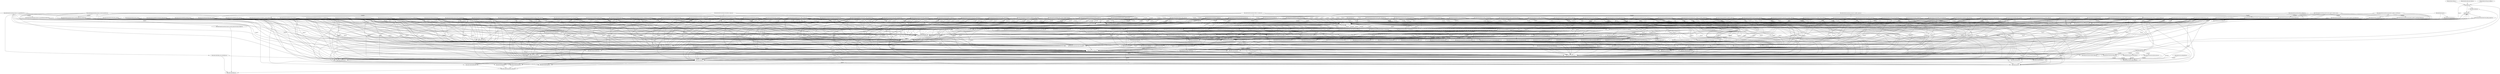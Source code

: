 digraph "xref graph" {
  "lib/credo.ex"
  "lib/credo.ex" -> "lib/credo/execution.ex"
  "lib/credo/execution.ex" -> "lib/credo.ex"
  "lib/credo/execution.ex" -> "lib/credo/check/params.ex"
  "lib/credo/execution.ex" -> "lib/credo/cli/command/categories/categories_command.ex"
  "lib/credo/cli/command/categories/categories_command.ex" -> "lib/credo/cli/command.ex" [label="(compile)"]
  "lib/credo/cli/command.ex" -> "lib/credo/execution.ex"
  "lib/credo/cli/command/categories/categories_command.ex" -> "lib/credo/cli/command/categories/categories_output.ex"
  "lib/credo/cli/command/categories/categories_output.ex" -> "lib/credo/cli/command/categories/output/default.ex"
  "lib/credo/cli/command/categories/output/default.ex" -> "lib/credo/cli/output.ex"
  "lib/credo/cli/output.ex" -> "lib/credo/cli/output/ui.ex"
  "lib/credo/cli/output/ui.ex" -> "lib/credo/cli/output/shell.ex" [label="(compile)"]
  "lib/credo/cli/output.ex" -> "lib/credo/execution.ex" [label="(export)"]
  "lib/credo/cli/command/categories/output/default.ex" -> "lib/credo/cli/output/ui.ex"
  "lib/credo/cli/command/categories/categories_output.ex" -> "lib/credo/cli/command/categories/output/json.ex"
  "lib/credo/cli/command/categories/output/json.ex" -> "lib/credo/cli/output/formatter/json.ex"
  "lib/credo/cli/output/formatter/json.ex" -> "lib/credo/cli/output/ui.ex"
  "lib/credo/cli/output/formatter/json.ex" -> "lib/credo/issue.ex" [label="(export)"]
  "lib/credo/cli/command/categories/categories_output.ex" -> "lib/credo/cli/output/format_delegator.ex" [label="(compile)"]
  "lib/credo/cli/command/categories/categories_output.ex" -> "lib/credo/execution.ex" [label="(export)"]
  "lib/credo/cli/command/categories/categories_command.ex" -> "lib/credo/execution/task.ex"
  "lib/credo/execution/task.ex" -> "lib/credo/execution.ex" [label="(export)"]
  "lib/credo/execution/task.ex" -> "lib/credo/execution/execution_timing.ex"
  "lib/credo/execution/execution_timing.ex" -> "lib/credo/execution.ex" [label="(export)"]
  "lib/credo/execution.ex" -> "lib/credo/cli/command/diff/diff_command.ex"
  "lib/credo/cli/command/diff/diff_command.ex" -> "lib/credo.ex"
  "lib/credo/cli/command/diff/diff_command.ex" -> "lib/credo/cli/command.ex" [label="(compile)"]
  "lib/credo/cli/command/diff/diff_command.ex" -> "lib/credo/cli/command/diff/diff_output.ex"
  "lib/credo/cli/command/diff/diff_output.ex" -> "lib/credo/cli/command/diff/output/default.ex"
  "lib/credo/cli/command/diff/output/default.ex" -> "lib/credo/cli/command/diff/diff_command.ex"
  "lib/credo/cli/command/diff/output/default.ex" -> "lib/credo/cli/command/diff/diff_summary.ex"
  "lib/credo/cli/command/diff/diff_summary.ex" -> "lib/credo/cli/output.ex"
  "lib/credo/cli/command/diff/diff_summary.ex" -> "lib/credo/cli/output/ui.ex"
  "lib/credo/cli/command/diff/diff_summary.ex" -> "lib/credo/execution.ex" [label="(export)"]
  "lib/credo/cli/command/diff/output/default.ex" -> "lib/credo/cli/filename.ex"
  "lib/credo/cli/command/diff/output/default.ex" -> "lib/credo/cli/output.ex"
  "lib/credo/cli/command/diff/output/default.ex" -> "lib/credo/cli/output/ui.ex"
  "lib/credo/cli/command/diff/output/default.ex" -> "lib/credo/cli/sorter.ex"
  "lib/credo/cli/command/diff/output/default.ex" -> "lib/credo/execution.ex" [label="(export)"]
  "lib/credo/cli/command/diff/output/default.ex" -> "lib/credo/issue.ex" [label="(export)"]
  "lib/credo/cli/command/diff/output/default.ex" -> "lib/credo/source_file.ex"
  "lib/credo/source_file.ex" -> "lib/credo/code.ex"
  "lib/credo/code.ex" -> "lib/credo/code/charlists.ex"
  "lib/credo/code/charlists.ex" -> "lib/credo/code/interpolation_helper.ex"
  "lib/credo/code/interpolation_helper.ex" -> "lib/credo/code.ex"
  "lib/credo/code/interpolation_helper.ex" -> "lib/credo/code/token.ex"
  "lib/credo/code/charlists.ex" -> "lib/credo/source_file.ex"
  "lib/credo/code.ex" -> "lib/credo/code/heredocs.ex"
  "lib/credo/code/heredocs.ex" -> "lib/credo/code/interpolation_helper.ex"
  "lib/credo/code/heredocs.ex" -> "lib/credo/source_file.ex"
  "lib/credo/code.ex" -> "lib/credo/code/sigils.ex"
  "lib/credo/code/sigils.ex" -> "lib/credo/code/interpolation_helper.ex"
  "lib/credo/code/sigils.ex" -> "lib/credo/source_file.ex"
  "lib/credo/code.ex" -> "lib/credo/code/strings.ex"
  "lib/credo/code/strings.ex" -> "lib/credo/code/interpolation_helper.ex"
  "lib/credo/code/strings.ex" -> "lib/credo/source_file.ex"
  "lib/credo/code.ex" -> "lib/credo/issue.ex" [label="(export)"]
  "lib/credo/code.ex" -> "lib/credo/source_file.ex" [label="(export)"]
  "lib/credo/source_file.ex" -> "lib/credo/service/source_file_ast.ex"
  "lib/credo/service/source_file_ast.ex" -> "lib/credo/service/ets_table_helper.ex" [label="(compile)"]
  "lib/credo/source_file.ex" -> "lib/credo/service/source_file_lines.ex"
  "lib/credo/service/source_file_lines.ex" -> "lib/credo/service/ets_table_helper.ex" [label="(compile)"]
  "lib/credo/source_file.ex" -> "lib/credo/service/source_file_source.ex"
  "lib/credo/service/source_file_source.ex" -> "lib/credo/service/ets_table_helper.ex" [label="(compile)"]
  "lib/credo/cli/command/diff/diff_output.ex" -> "lib/credo/cli/command/diff/output/flycheck.ex"
  "lib/credo/cli/command/diff/output/flycheck.ex" -> "lib/credo/cli/output/formatter/flycheck.ex"
  "lib/credo/cli/output/formatter/flycheck.ex" -> "lib/credo/cli/filename.ex"
  "lib/credo/cli/output/formatter/flycheck.ex" -> "lib/credo/cli/output.ex"
  "lib/credo/cli/output/formatter/flycheck.ex" -> "lib/credo/cli/output/ui.ex"
  "lib/credo/cli/output/formatter/flycheck.ex" -> "lib/credo/issue.ex" [label="(export)"]
  "lib/credo/cli/command/diff/output/flycheck.ex" -> "lib/credo/execution.ex"
  "lib/credo/cli/command/diff/diff_output.ex" -> "lib/credo/cli/command/diff/output/json.ex"
  "lib/credo/cli/command/diff/output/json.ex" -> "lib/credo/cli/output/formatter/json.ex"
  "lib/credo/cli/command/diff/output/json.ex" -> "lib/credo/execution.ex"
  "lib/credo/cli/command/diff/diff_output.ex" -> "lib/credo/cli/command/diff/output/oneline.ex"
  "lib/credo/cli/command/diff/output/oneline.ex" -> "lib/credo/cli/output/formatter/oneline.ex"
  "lib/credo/cli/output/formatter/oneline.ex" -> "lib/credo/cli/filename.ex"
  "lib/credo/cli/output/formatter/oneline.ex" -> "lib/credo/cli/output.ex"
  "lib/credo/cli/output/formatter/oneline.ex" -> "lib/credo/cli/output/ui.ex"
  "lib/credo/cli/output/formatter/oneline.ex" -> "lib/credo/issue.ex" [label="(export)"]
  "lib/credo/cli/command/diff/output/oneline.ex" -> "lib/credo/execution.ex"
  "lib/credo/cli/command/diff/diff_output.ex" -> "lib/credo/cli/output/format_delegator.ex" [label="(compile)"]
  "lib/credo/cli/command/diff/diff_output.ex" -> "lib/credo/cli/output/ui.ex"
  "lib/credo/cli/command/diff/diff_output.ex" -> "lib/credo/execution.ex" [label="(export)"]
  "lib/credo/cli/command/diff/diff_command.ex" -> "lib/credo/cli/output/shell.ex"
  "lib/credo/cli/command/diff/diff_command.ex" -> "lib/credo/cli/task/load_and_validate_source_files.ex"
  "lib/credo/cli/task/load_and_validate_source_files.ex" -> "lib/credo/cli/output.ex"
  "lib/credo/cli/task/load_and_validate_source_files.ex" -> "lib/credo/execution.ex" [label="(export)"]
  "lib/credo/cli/task/load_and_validate_source_files.ex" -> "lib/credo/execution/task.ex" [label="(compile)"]
  "lib/credo/cli/task/load_and_validate_source_files.ex" -> "lib/credo/sources.ex"
  "lib/credo/sources.ex" -> "lib/credo/execution.ex" [label="(export)"]
  "lib/credo/sources.ex" -> "lib/credo/source_file.ex"
  "lib/credo/cli/command/diff/diff_command.ex" -> "lib/credo/cli/task/prepare_checks_to_run.ex"
  "lib/credo/cli/task/prepare_checks_to_run.ex" -> "lib/credo/check/config_comment_finder.ex"
  "lib/credo/check/config_comment_finder.ex" -> "lib/credo/check/config_comment.ex"
  "lib/credo/check/config_comment.ex" -> "lib/credo/issue.ex" [label="(export)"]
  "lib/credo/check/config_comment_finder.ex" -> "lib/credo/code.ex"
  "lib/credo/check/config_comment_finder.ex" -> "lib/credo/source_file.ex"
  "lib/credo/cli/task/prepare_checks_to_run.ex" -> "lib/credo/check/params.ex"
  "lib/credo/cli/task/prepare_checks_to_run.ex" -> "lib/credo/execution.ex" [label="(export)"]
  "lib/credo/cli/task/prepare_checks_to_run.ex" -> "lib/credo/execution/task.ex" [label="(compile)"]
  "lib/credo/cli/task/prepare_checks_to_run.ex" -> "lib/credo/priority.ex"
  "lib/credo/priority.ex" -> "lib/credo/code.ex"
  "lib/credo/priority.ex" -> "lib/credo/code/module.ex"
  "lib/credo/code/module.ex" -> "lib/credo/code.ex"
  "lib/credo/code/module.ex" -> "lib/credo/code/block.ex"
  "lib/credo/code/module.ex" -> "lib/credo/code/name.ex"
  "lib/credo/priority.ex" -> "lib/credo/code/parameters.ex"
  "lib/credo/priority.ex" -> "lib/credo/code/scope.ex"
  "lib/credo/code/scope.ex" -> "lib/credo/code/module.ex"
  "lib/credo/code/scope.ex" -> "lib/credo/code/name.ex"
  "lib/credo/priority.ex" -> "lib/credo/source_file.ex" [label="(export)"]
  "lib/credo/cli/command/diff/diff_command.ex" -> "lib/credo/cli/task/run_checks.ex"
  "lib/credo/cli/task/run_checks.ex" -> "lib/credo/check/runner.ex"
  "lib/credo/check/runner.ex" -> "lib/credo/check/params.ex"
  "lib/credo/check/runner.ex" -> "lib/credo/check/worker.ex"
  "lib/credo/check/runner.ex" -> "lib/credo/cli/output/ui.ex"
  "lib/credo/check/runner.ex" -> "lib/credo/execution.ex" [label="(export)"]
  "lib/credo/check/runner.ex" -> "lib/credo/execution/execution_timing.ex"
  "lib/credo/check/runner.ex" -> "lib/credo/source_file.ex" [label="(export)"]
  "lib/credo/check/runner.ex" -> "lib/credo/sources.ex"
  "lib/credo/cli/task/run_checks.ex" -> "lib/credo/execution.ex" [label="(export)"]
  "lib/credo/cli/task/run_checks.ex" -> "lib/credo/execution/task.ex" [label="(compile)"]
  "lib/credo/cli/command/diff/diff_command.ex" -> "lib/credo/cli/task/set_relevant_issues.ex"
  "lib/credo/cli/task/set_relevant_issues.ex" -> "lib/credo/cli/filter.ex"
  "lib/credo/cli/filter.ex" -> "lib/credo/check/config_comment.ex"
  "lib/credo/cli/filter.ex" -> "lib/credo/execution.ex"
  "lib/credo/cli/filter.ex" -> "lib/credo/issue.ex" [label="(export)"]
  "lib/credo/cli/filter.ex" -> "lib/credo/source_file.ex" [label="(export)"]
  "lib/credo/cli/task/set_relevant_issues.ex" -> "lib/credo/execution.ex" [label="(export)"]
  "lib/credo/cli/task/set_relevant_issues.ex" -> "lib/credo/execution/task.ex" [label="(compile)"]
  "lib/credo/cli/command/diff/diff_command.ex" -> "lib/credo/execution.ex" [label="(export)"]
  "lib/credo/cli/command/diff/diff_command.ex" -> "lib/credo/execution/task.ex" [label="(compile)"]
  "lib/credo/cli/command/diff/diff_command.ex" -> "lib/credo/issue.ex" [label="(export)"]
  "lib/credo/execution.ex" -> "lib/credo/cli/command/explain/explain_command.ex"
  "lib/credo/cli/command/explain/explain_command.ex" -> "lib/credo/check/helpers.ex"
  "lib/credo/check/helpers.ex" -> "lib/credo/check/params.ex"
  "lib/credo/check/helpers.ex" -> "lib/credo/code/scope.ex"
  "lib/credo/check/helpers.ex" -> "lib/credo/issue.ex" [label="(export)"]
  "lib/credo/check/helpers.ex" -> "lib/credo/issue_meta.ex"
  "lib/credo/issue_meta.ex" -> "lib/credo/source_file.ex" [label="(export)"]
  "lib/credo/check/helpers.ex" -> "lib/credo/priority.ex"
  "lib/credo/check/helpers.ex" -> "lib/credo/service/source_file_scopes.ex"
  "lib/credo/service/source_file_scopes.ex" -> "lib/credo/service/ets_table_helper.ex" [label="(compile)"]
  "lib/credo/check/helpers.ex" -> "lib/credo/severity.ex"
  "lib/credo/check/helpers.ex" -> "lib/credo/source_file.ex" [label="(export)"]
  "lib/credo/cli/command/explain/explain_command.ex" -> "lib/credo/cli/command.ex" [label="(compile)"]
  "lib/credo/cli/command/explain/explain_command.ex" -> "lib/credo/cli/command/explain/explain_output.ex"
  "lib/credo/cli/command/explain/explain_output.ex" -> "lib/credo/cli/command/explain/output/default.ex"
  "lib/credo/cli/command/explain/output/default.ex" -> "lib/credo/cli/output.ex"
  "lib/credo/cli/command/explain/output/default.ex" -> "lib/credo/cli/output/ui.ex"
  "lib/credo/cli/command/explain/output/default.ex" -> "lib/credo/code/scope.ex"
  "lib/credo/cli/command/explain/explain_output.ex" -> "lib/credo/cli/command/explain/output/json.ex"
  "lib/credo/cli/command/explain/output/json.ex" -> "lib/credo/cli/output/formatter/json.ex"
  "lib/credo/cli/command/explain/explain_output.ex" -> "lib/credo/cli/output/format_delegator.ex" [label="(compile)"]
  "lib/credo/cli/command/explain/explain_output.ex" -> "lib/credo/cli/output/ui.ex"
  "lib/credo/cli/command/explain/explain_output.ex" -> "lib/credo/execution.ex" [label="(export)"]
  "lib/credo/cli/command/explain/explain_command.ex" -> "lib/credo/cli/filename.ex"
  "lib/credo/cli/command/explain/explain_command.ex" -> "lib/credo/cli/task/load_and_validate_source_files.ex"
  "lib/credo/cli/command/explain/explain_command.ex" -> "lib/credo/cli/task/prepare_checks_to_run.ex"
  "lib/credo/cli/command/explain/explain_command.ex" -> "lib/credo/cli/task/run_checks.ex"
  "lib/credo/cli/command/explain/explain_command.ex" -> "lib/credo/cli/task/set_relevant_issues.ex"
  "lib/credo/cli/command/explain/explain_command.ex" -> "lib/credo/execution.ex" [label="(export)"]
  "lib/credo/cli/command/explain/explain_command.ex" -> "lib/credo/execution/task.ex"
  "lib/credo/cli/command/explain/explain_command.ex" -> "lib/credo/issue.ex" [label="(export)"]
  "lib/credo/cli/command/explain/explain_command.ex" -> "lib/credo/source_file.ex"
  "lib/credo/execution.ex" -> "lib/credo/cli/command/gen.check.ex"
  "lib/credo/cli/command/gen.check.ex" -> "lib/credo/cli/command.ex" [label="(compile)"]
  "lib/credo/cli/command/gen.check.ex" -> "lib/credo/cli/output/ui.ex"
  "lib/credo/cli/command/gen.check.ex" -> "lib/credo/execution/task.ex"
  "lib/credo/execution.ex" -> "lib/credo/cli/command/gen.config.ex"
  "lib/credo/cli/command/gen.config.ex" -> "lib/credo/cli/command.ex" [label="(compile)"]
  "lib/credo/cli/command/gen.config.ex" -> "lib/credo/cli/output/ui.ex"
  "lib/credo/cli/command/gen.config.ex" -> "lib/credo/execution/task.ex"
  "lib/credo/execution.ex" -> "lib/credo/cli/command/help.ex"
  "lib/credo/cli/command/help.ex" -> "lib/credo.ex"
  "lib/credo/cli/command/help.ex" -> "lib/credo/cli/command.ex" [label="(compile)"]
  "lib/credo/cli/command/help.ex" -> "lib/credo/cli/output/ui.ex"
  "lib/credo/cli/command/help.ex" -> "lib/credo/cli/sorter.ex"
  "lib/credo/cli/command/help.ex" -> "lib/credo/execution.ex"
  "lib/credo/cli/command/help.ex" -> "lib/credo/execution/task.ex"
  "lib/credo/execution.ex" -> "lib/credo/cli/command/info/info_command.ex"
  "lib/credo/cli/command/info/info_command.ex" -> "lib/credo.ex"
  "lib/credo/cli/command/info/info_command.ex" -> "lib/credo/cli/command.ex" [label="(compile)"]
  "lib/credo/cli/command/info/info_command.ex" -> "lib/credo/cli/command/info/info_output.ex"
  "lib/credo/cli/command/info/info_output.ex" -> "lib/credo/cli/command/info/output/default.ex"
  "lib/credo/cli/command/info/output/default.ex" -> "lib/credo/cli/output/ui.ex"
  "lib/credo/cli/command/info/output/default.ex" -> "lib/credo/execution.ex" [label="(export)"]
  "lib/credo/cli/command/info/info_output.ex" -> "lib/credo/cli/command/info/output/json.ex"
  "lib/credo/cli/command/info/output/json.ex" -> "lib/credo/cli/output/formatter/json.ex"
  "lib/credo/cli/command/info/output/json.ex" -> "lib/credo/execution.ex" [label="(export)"]
  "lib/credo/cli/command/info/info_output.ex" -> "lib/credo/cli/output/format_delegator.ex" [label="(compile)"]
  "lib/credo/cli/command/info/info_output.ex" -> "lib/credo/cli/output/ui.ex"
  "lib/credo/cli/command/info/info_output.ex" -> "lib/credo/execution.ex" [label="(export)"]
  "lib/credo/cli/command/info/info_command.ex" -> "lib/credo/cli/task/load_and_validate_source_files.ex"
  "lib/credo/cli/command/info/info_command.ex" -> "lib/credo/cli/task/prepare_checks_to_run.ex"
  "lib/credo/cli/command/info/info_command.ex" -> "lib/credo/execution.ex" [label="(export)"]
  "lib/credo/cli/command/info/info_command.ex" -> "lib/credo/execution/task.ex"
  "lib/credo/execution.ex" -> "lib/credo/cli/command/list/list_command.ex"
  "lib/credo/cli/command/list/list_command.ex" -> "lib/credo/cli/command.ex" [label="(compile)"]
  "lib/credo/cli/command/list/list_command.ex" -> "lib/credo/cli/command/list/list_output.ex"
  "lib/credo/cli/command/list/list_output.ex" -> "lib/credo/cli/command/list/output/default.ex"
  "lib/credo/cli/command/list/output/default.ex" -> "lib/credo/cli/filename.ex"
  "lib/credo/cli/command/list/output/default.ex" -> "lib/credo/cli/output.ex"
  "lib/credo/cli/command/list/output/default.ex" -> "lib/credo/cli/output/summary.ex"
  "lib/credo/cli/output/summary.ex" -> "lib/credo/cli/output.ex"
  "lib/credo/cli/output/summary.ex" -> "lib/credo/cli/output/ui.ex"
  "lib/credo/cli/output/summary.ex" -> "lib/credo/code.ex"
  "lib/credo/cli/output/summary.ex" -> "lib/credo/execution.ex" [label="(export)"]
  "lib/credo/cli/output/summary.ex" -> "lib/credo/source_file.ex" [label="(export)"]
  "lib/credo/cli/command/list/output/default.ex" -> "lib/credo/cli/output/ui.ex"
  "lib/credo/cli/command/list/output/default.ex" -> "lib/credo/code/scope.ex"
  "lib/credo/cli/command/list/output/default.ex" -> "lib/credo/execution.ex"
  "lib/credo/cli/command/list/output/default.ex" -> "lib/credo/issue.ex" [label="(export)"]
  "lib/credo/cli/command/list/output/default.ex" -> "lib/credo/source_file.ex" [label="(export)"]
  "lib/credo/cli/command/list/list_output.ex" -> "lib/credo/cli/command/list/output/flycheck.ex"
  "lib/credo/cli/command/list/output/flycheck.ex" -> "lib/credo/cli/output/formatter/flycheck.ex"
  "lib/credo/cli/command/list/output/flycheck.ex" -> "lib/credo/execution.ex"
  "lib/credo/cli/command/list/list_output.ex" -> "lib/credo/cli/command/list/output/json.ex"
  "lib/credo/cli/command/list/output/json.ex" -> "lib/credo/cli/output/formatter/json.ex"
  "lib/credo/cli/command/list/output/json.ex" -> "lib/credo/execution.ex"
  "lib/credo/cli/command/list/list_output.ex" -> "lib/credo/cli/command/list/output/oneline.ex"
  "lib/credo/cli/command/list/output/oneline.ex" -> "lib/credo/cli/output/formatter/oneline.ex"
  "lib/credo/cli/command/list/output/oneline.ex" -> "lib/credo/execution.ex"
  "lib/credo/cli/command/list/list_output.ex" -> "lib/credo/cli/output/format_delegator.ex" [label="(compile)"]
  "lib/credo/cli/command/list/list_output.ex" -> "lib/credo/cli/output/ui.ex"
  "lib/credo/cli/command/list/list_output.ex" -> "lib/credo/execution.ex" [label="(export)"]
  "lib/credo/cli/command/list/list_command.ex" -> "lib/credo/cli/filter.ex"
  "lib/credo/cli/command/list/list_command.ex" -> "lib/credo/cli/task/load_and_validate_source_files.ex"
  "lib/credo/cli/command/list/list_command.ex" -> "lib/credo/cli/task/prepare_checks_to_run.ex"
  "lib/credo/cli/command/list/list_command.ex" -> "lib/credo/cli/task/run_checks.ex"
  "lib/credo/cli/command/list/list_command.ex" -> "lib/credo/cli/task/set_relevant_issues.ex"
  "lib/credo/cli/command/list/list_command.ex" -> "lib/credo/execution.ex" [label="(export)"]
  "lib/credo/cli/command/list/list_command.ex" -> "lib/credo/execution/task.ex" [label="(compile)"]
  "lib/credo/execution.ex" -> "lib/credo/cli/command/suggest/suggest_command.ex"
  "lib/credo/cli/command/suggest/suggest_command.ex" -> "lib/credo/check/params.ex"
  "lib/credo/cli/command/suggest/suggest_command.ex" -> "lib/credo/cli/command.ex" [label="(compile)"]
  "lib/credo/cli/command/suggest/suggest_command.ex" -> "lib/credo/cli/command/suggest/suggest_output.ex"
  "lib/credo/cli/command/suggest/suggest_output.ex" -> "lib/credo/cli/command/suggest/output/default.ex"
  "lib/credo/cli/command/suggest/output/default.ex" -> "lib/credo/cli/filename.ex"
  "lib/credo/cli/command/suggest/output/default.ex" -> "lib/credo/cli/output.ex"
  "lib/credo/cli/command/suggest/output/default.ex" -> "lib/credo/cli/output/summary.ex"
  "lib/credo/cli/command/suggest/output/default.ex" -> "lib/credo/cli/output/ui.ex"
  "lib/credo/cli/command/suggest/output/default.ex" -> "lib/credo/cli/sorter.ex"
  "lib/credo/cli/command/suggest/output/default.ex" -> "lib/credo/execution.ex" [label="(export)"]
  "lib/credo/cli/command/suggest/output/default.ex" -> "lib/credo/issue.ex" [label="(export)"]
  "lib/credo/cli/command/suggest/output/default.ex" -> "lib/credo/source_file.ex"
  "lib/credo/cli/command/suggest/suggest_output.ex" -> "lib/credo/cli/command/suggest/output/flycheck.ex"
  "lib/credo/cli/command/suggest/output/flycheck.ex" -> "lib/credo/cli/output/formatter/flycheck.ex"
  "lib/credo/cli/command/suggest/output/flycheck.ex" -> "lib/credo/execution.ex"
  "lib/credo/cli/command/suggest/suggest_output.ex" -> "lib/credo/cli/command/suggest/output/json.ex"
  "lib/credo/cli/command/suggest/output/json.ex" -> "lib/credo/cli/output/formatter/json.ex"
  "lib/credo/cli/command/suggest/output/json.ex" -> "lib/credo/execution.ex"
  "lib/credo/cli/command/suggest/suggest_output.ex" -> "lib/credo/cli/command/suggest/output/oneline.ex"
  "lib/credo/cli/command/suggest/output/oneline.ex" -> "lib/credo/cli/output/formatter/oneline.ex"
  "lib/credo/cli/command/suggest/output/oneline.ex" -> "lib/credo/execution.ex"
  "lib/credo/cli/command/suggest/suggest_output.ex" -> "lib/credo/cli/output/format_delegator.ex" [label="(compile)"]
  "lib/credo/cli/command/suggest/suggest_output.ex" -> "lib/credo/cli/output/ui.ex"
  "lib/credo/cli/command/suggest/suggest_output.ex" -> "lib/credo/execution.ex" [label="(export)"]
  "lib/credo/cli/command/suggest/suggest_command.ex" -> "lib/credo/cli/task/load_and_validate_source_files.ex"
  "lib/credo/cli/command/suggest/suggest_command.ex" -> "lib/credo/cli/task/prepare_checks_to_run.ex"
  "lib/credo/cli/command/suggest/suggest_command.ex" -> "lib/credo/cli/task/run_checks.ex"
  "lib/credo/cli/command/suggest/suggest_command.ex" -> "lib/credo/cli/task/set_relevant_issues.ex"
  "lib/credo/cli/command/suggest/suggest_command.ex" -> "lib/credo/execution.ex" [label="(export)"]
  "lib/credo/cli/command/suggest/suggest_command.ex" -> "lib/credo/execution/task.ex" [label="(compile)"]
  "lib/credo/execution.ex" -> "lib/credo/cli/command/version.ex"
  "lib/credo/cli/command/version.ex" -> "lib/credo.ex"
  "lib/credo/cli/command/version.ex" -> "lib/credo/cli/command.ex" [label="(compile)"]
  "lib/credo/cli/command/version.ex" -> "lib/credo/cli/output/ui.ex"
  "lib/credo/cli/command/version.ex" -> "lib/credo/execution/task.ex"
  "lib/credo/execution.ex" -> "lib/credo/execution/execution_config_files.ex"
  "lib/credo/execution/execution_config_files.ex" -> "lib/credo/execution.ex" [label="(export)"]
  "lib/credo/execution.ex" -> "lib/credo/execution/execution_issues.ex"
  "lib/credo/execution/execution_issues.ex" -> "lib/credo/execution.ex" [label="(export)"]
  "lib/credo/execution/execution_issues.ex" -> "lib/credo/issue.ex" [label="(export)"]
  "lib/credo/execution/execution_issues.ex" -> "lib/credo/source_file.ex" [label="(export)"]
  "lib/credo/execution.ex" -> "lib/credo/execution/execution_source_files.ex"
  "lib/credo/execution/execution_source_files.ex" -> "lib/credo/execution.ex" [label="(export)"]
  "lib/credo/execution.ex" -> "lib/credo/execution/execution_timing.ex"
  "lib/credo/execution.ex" -> "lib/credo/execution/task.ex"
  "lib/credo/execution.ex" -> "lib/credo/execution/task/append_default_config.ex" [label="(compile)"]
  "lib/credo/execution/task/append_default_config.ex" -> "lib/credo/execution.ex" [label="(export)"]
  "lib/credo/execution/task/append_default_config.ex" -> "lib/credo/execution/task.ex" [label="(compile)"]
  "lib/credo/execution.ex" -> "lib/credo/execution/task/assign_exit_status_for_issues.ex" [label="(compile)"]
  "lib/credo/execution/task/assign_exit_status_for_issues.ex" -> "lib/credo/execution.ex" [label="(export)"]
  "lib/credo/execution/task/assign_exit_status_for_issues.ex" -> "lib/credo/execution/task.ex" [label="(compile)"]
  "lib/credo/execution.ex" -> "lib/credo/execution/task/convert_cli_options_to_config.ex" [label="(compile)"]
  "lib/credo/execution/task/convert_cli_options_to_config.ex" -> "lib/credo/cli/output/ui.ex"
  "lib/credo/execution/task/convert_cli_options_to_config.ex" -> "lib/credo/code.ex"
  "lib/credo/execution/task/convert_cli_options_to_config.ex" -> "lib/credo/config_builder.ex"
  "lib/credo/config_builder.ex" -> "lib/credo/cli/filename.ex"
  "lib/credo/config_builder.ex" -> "lib/credo/cli/options.ex" [label="(export)"]
  "lib/credo/cli/options.ex" -> "lib/credo/priority.ex"
  "lib/credo/config_builder.ex" -> "lib/credo/config_file.ex" [label="(export)"]
  "lib/credo/config_file.ex" -> "lib/credo/execution.ex"
  "lib/credo/config_file.ex" -> "lib/credo/exs_loader.ex"
  "lib/credo/config_builder.ex" -> "lib/credo/execution.ex" [label="(export)"]
  "lib/credo/execution/task/convert_cli_options_to_config.ex" -> "lib/credo/execution.ex" [label="(export)"]
  "lib/credo/execution/task/convert_cli_options_to_config.ex" -> "lib/credo/execution/task.ex" [label="(compile)"]
  "lib/credo/execution.ex" -> "lib/credo/execution/task/determine_command.ex" [label="(compile)"]
  "lib/credo/execution/task/determine_command.ex" -> "lib/credo/cli/options.ex" [label="(export)"]
  "lib/credo/execution/task/determine_command.ex" -> "lib/credo/execution.ex" [label="(export)"]
  "lib/credo/execution/task/determine_command.ex" -> "lib/credo/execution/task.ex" [label="(compile)"]
  "lib/credo/execution.ex" -> "lib/credo/execution/task/initialize_plugins.ex" [label="(compile)"]
  "lib/credo/execution/task/initialize_plugins.ex" -> "lib/credo/execution.ex"
  "lib/credo/execution.ex" -> "lib/credo/execution/task/parse_options.ex" [label="(compile)"]
  "lib/credo/execution/task/parse_options.ex" -> "lib/credo/cli/options.ex"
  "lib/credo/execution/task/parse_options.ex" -> "lib/credo/cli/output/ui.ex"
  "lib/credo/execution/task/parse_options.ex" -> "lib/credo/execution.ex" [label="(export)"]
  "lib/credo/execution/task/parse_options.ex" -> "lib/credo/execution/task.ex" [label="(compile)"]
  "lib/credo/execution.ex" -> "lib/credo/execution/task/require_requires.ex" [label="(compile)"]
  "lib/credo/execution/task/require_requires.ex" -> "lib/credo/execution.ex" [label="(export)"]
  "lib/credo/execution/task/require_requires.ex" -> "lib/credo/execution/task.ex" [label="(compile)"]
  "lib/credo/execution/task/require_requires.ex" -> "lib/credo/sources.ex"
  "lib/credo/execution.ex" -> "lib/credo/execution/task/run_command.ex" [label="(compile)"]
  "lib/credo/execution/task/run_command.ex" -> "lib/credo/execution.ex" [label="(export)"]
  "lib/credo/execution/task/run_command.ex" -> "lib/credo/execution/task.ex" [label="(compile)"]
  "lib/credo/execution.ex" -> "lib/credo/execution/task/set_default_command.ex" [label="(compile)"]
  "lib/credo/execution/task/set_default_command.ex" -> "lib/credo/cli/filename.ex"
  "lib/credo/execution/task/set_default_command.ex" -> "lib/credo/cli/options.ex" [label="(export)"]
  "lib/credo/execution/task/set_default_command.ex" -> "lib/credo/execution.ex" [label="(export)"]
  "lib/credo/execution/task/set_default_command.ex" -> "lib/credo/execution/task.ex" [label="(compile)"]
  "lib/credo/execution.ex" -> "lib/credo/execution/task/use_colors.ex" [label="(compile)"]
  "lib/credo/execution/task/use_colors.ex" -> "lib/credo/cli/output/ui.ex"
  "lib/credo/execution/task/use_colors.ex" -> "lib/credo/execution.ex" [label="(export)"]
  "lib/credo/execution/task/use_colors.ex" -> "lib/credo/execution/task.ex" [label="(compile)"]
  "lib/credo/execution.ex" -> "lib/credo/execution/task/validate_config.ex" [label="(compile)"]
  "lib/credo/execution/task/validate_config.ex" -> "lib/credo/check/helpers.ex"
  "lib/credo/execution/task/validate_config.ex" -> "lib/credo/check/params.ex"
  "lib/credo/execution/task/validate_config.ex" -> "lib/credo/cli/output/ui.ex"
  "lib/credo/execution/task/validate_config.ex" -> "lib/credo/execution.ex" [label="(export)"]
  "lib/credo/execution/task/validate_config.ex" -> "lib/credo/execution/task.ex" [label="(compile)"]
  "lib/credo/execution.ex" -> "lib/credo/execution/task/validate_options.ex" [label="(compile)"]
  "lib/credo/execution/task/validate_options.ex" -> "lib/credo/cli/options.ex" [label="(export)"]
  "lib/credo/execution/task/validate_options.ex" -> "lib/credo/cli/output/ui.ex"
  "lib/credo/execution/task/validate_options.ex" -> "lib/credo/execution.ex" [label="(export)"]
  "lib/credo/execution/task/validate_options.ex" -> "lib/credo/execution/task.ex" [label="(compile)"]
  "lib/credo.ex" -> "lib/credo/execution/task/write_debug_report.ex"
  "lib/credo/execution/task/write_debug_report.ex" -> "lib/credo/cli/output/ui.ex"
  "lib/credo/execution/task/write_debug_report.ex" -> "lib/credo/execution.ex" [label="(export)"]
  "lib/credo/execution/task/write_debug_report.ex" -> "lib/credo/execution/execution_timing.ex"
  "lib/credo/execution/task/write_debug_report.ex" -> "lib/credo/execution/task.ex" [label="(compile)"]
  "lib/credo/application.ex"
  "lib/credo/application.ex" -> "lib/credo/cli/output/shell.ex" [label="(compile)"]
  "lib/credo/application.ex" -> "lib/credo/service/source_file_ast.ex" [label="(compile)"]
  "lib/credo/application.ex" -> "lib/credo/service/source_file_lines.ex" [label="(compile)"]
  "lib/credo/application.ex" -> "lib/credo/service/source_file_scopes.ex" [label="(compile)"]
  "lib/credo/application.ex" -> "lib/credo/service/source_file_source.ex" [label="(compile)"]
  "lib/credo/check.ex"
  "lib/credo/check/config_comment.ex"
  "lib/credo/check/config_comment_finder.ex"
  "lib/credo/check/consistency/collector.ex"
  "lib/credo/check/consistency/collector.ex" -> "lib/credo/execution/execution_issues.ex"
  "lib/credo/check/consistency/collector.ex" -> "lib/credo/issue.ex" [label="(export)"]
  "lib/credo/check/consistency/collector.ex" -> "lib/credo/source_file.ex"
  "lib/credo/check/consistency/exception_names.ex"
  "lib/credo/check/consistency/exception_names.ex" -> "lib/credo/check.ex" [label="(compile)"]
  "lib/credo/check/consistency/exception_names.ex" -> "lib/credo/check/consistency/exception_names/collector.ex" [label="(compile)"]
  "lib/credo/check/consistency/exception_names/collector.ex" -> "lib/credo/check/consistency/collector.ex" [label="(compile)"]
  "lib/credo/check/consistency/exception_names/collector.ex" -> "lib/credo/code.ex"
  "lib/credo/check/consistency/exception_names/collector.ex" -> "lib/credo/code/module.ex"
  "lib/credo/check/consistency/exception_names/collector.ex" -> "lib/credo/code/name.ex"
  "lib/credo/check/consistency/exception_names/collector.ex" -> "lib/credo/execution.ex"
  "lib/credo/check/consistency/exception_names/collector.ex" -> "lib/credo/source_file.ex"
  "lib/credo/check/consistency/exception_names.ex" -> "lib/credo/check/helpers.ex"
  "lib/credo/check/consistency/exception_names.ex" -> "lib/credo/cli/output/ui.ex"
  "lib/credo/check/consistency/exception_names.ex" -> "lib/credo/execution.ex" [label="(export)"]
  "lib/credo/check/consistency/exception_names.ex" -> "lib/credo/execution/execution_issues.ex"
  "lib/credo/check/consistency/exception_names.ex" -> "lib/credo/execution/execution_timing.ex"
  "lib/credo/check/consistency/exception_names.ex" -> "lib/credo/issue_meta.ex"
  "lib/credo/check/consistency/exception_names.ex" -> "lib/credo/source_file.ex" [label="(export)"]
  "lib/credo/check/consistency/exception_names/collector.ex"
  "lib/credo/check/consistency/line_endings.ex"
  "lib/credo/check/consistency/line_endings.ex" -> "lib/credo/check.ex" [label="(compile)"]
  "lib/credo/check/consistency/line_endings.ex" -> "lib/credo/check/consistency/line_endings/collector.ex" [label="(compile)"]
  "lib/credo/check/consistency/line_endings/collector.ex" -> "lib/credo/check/consistency/collector.ex" [label="(compile)"]
  "lib/credo/check/consistency/line_endings/collector.ex" -> "lib/credo/execution.ex"
  "lib/credo/check/consistency/line_endings/collector.ex" -> "lib/credo/source_file.ex"
  "lib/credo/check/consistency/line_endings.ex" -> "lib/credo/check/helpers.ex"
  "lib/credo/check/consistency/line_endings.ex" -> "lib/credo/cli/output/ui.ex"
  "lib/credo/check/consistency/line_endings.ex" -> "lib/credo/execution.ex" [label="(export)"]
  "lib/credo/check/consistency/line_endings.ex" -> "lib/credo/execution/execution_issues.ex"
  "lib/credo/check/consistency/line_endings.ex" -> "lib/credo/execution/execution_timing.ex"
  "lib/credo/check/consistency/line_endings.ex" -> "lib/credo/issue_meta.ex"
  "lib/credo/check/consistency/line_endings.ex" -> "lib/credo/source_file.ex" [label="(export)"]
  "lib/credo/check/consistency/line_endings/collector.ex"
  "lib/credo/check/consistency/multi_alias_import_require_use.ex"
  "lib/credo/check/consistency/multi_alias_import_require_use.ex" -> "lib/credo/check.ex" [label="(compile)"]
  "lib/credo/check/consistency/multi_alias_import_require_use.ex" -> "lib/credo/check/consistency/multi_alias_import_require_use/collector.ex" [label="(compile)"]
  "lib/credo/check/consistency/multi_alias_import_require_use/collector.ex" -> "lib/credo/check/consistency/collector.ex" [label="(compile)"]
  "lib/credo/check/consistency/multi_alias_import_require_use/collector.ex" -> "lib/credo/code.ex"
  "lib/credo/check/consistency/multi_alias_import_require_use/collector.ex" -> "lib/credo/execution.ex"
  "lib/credo/check/consistency/multi_alias_import_require_use/collector.ex" -> "lib/credo/source_file.ex"
  "lib/credo/check/consistency/multi_alias_import_require_use.ex" -> "lib/credo/check/helpers.ex"
  "lib/credo/check/consistency/multi_alias_import_require_use.ex" -> "lib/credo/cli/output/ui.ex"
  "lib/credo/check/consistency/multi_alias_import_require_use.ex" -> "lib/credo/execution.ex" [label="(export)"]
  "lib/credo/check/consistency/multi_alias_import_require_use.ex" -> "lib/credo/execution/execution_issues.ex"
  "lib/credo/check/consistency/multi_alias_import_require_use.ex" -> "lib/credo/execution/execution_timing.ex"
  "lib/credo/check/consistency/multi_alias_import_require_use.ex" -> "lib/credo/issue_meta.ex"
  "lib/credo/check/consistency/multi_alias_import_require_use.ex" -> "lib/credo/source_file.ex" [label="(export)"]
  "lib/credo/check/consistency/multi_alias_import_require_use/collector.ex"
  "lib/credo/check/consistency/parameter_pattern_matching.ex"
  "lib/credo/check/consistency/parameter_pattern_matching.ex" -> "lib/credo/check.ex" [label="(compile)"]
  "lib/credo/check/consistency/parameter_pattern_matching.ex" -> "lib/credo/check/consistency/parameter_pattern_matching/collector.ex" [label="(compile)"]
  "lib/credo/check/consistency/parameter_pattern_matching/collector.ex" -> "lib/credo/check/consistency/collector.ex" [label="(compile)"]
  "lib/credo/check/consistency/parameter_pattern_matching/collector.ex" -> "lib/credo/code.ex"
  "lib/credo/check/consistency/parameter_pattern_matching/collector.ex" -> "lib/credo/execution.ex"
  "lib/credo/check/consistency/parameter_pattern_matching/collector.ex" -> "lib/credo/source_file.ex"
  "lib/credo/check/consistency/parameter_pattern_matching.ex" -> "lib/credo/check/helpers.ex"
  "lib/credo/check/consistency/parameter_pattern_matching.ex" -> "lib/credo/cli/output/ui.ex"
  "lib/credo/check/consistency/parameter_pattern_matching.ex" -> "lib/credo/execution.ex" [label="(export)"]
  "lib/credo/check/consistency/parameter_pattern_matching.ex" -> "lib/credo/execution/execution_issues.ex"
  "lib/credo/check/consistency/parameter_pattern_matching.ex" -> "lib/credo/execution/execution_timing.ex"
  "lib/credo/check/consistency/parameter_pattern_matching.ex" -> "lib/credo/issue_meta.ex"
  "lib/credo/check/consistency/parameter_pattern_matching.ex" -> "lib/credo/source_file.ex" [label="(export)"]
  "lib/credo/check/consistency/parameter_pattern_matching/collector.ex"
  "lib/credo/check/consistency/space_around_operators.ex"
  "lib/credo/check/consistency/space_around_operators.ex" -> "lib/credo/check.ex" [label="(compile)"]
  "lib/credo/check/consistency/space_around_operators.ex" -> "lib/credo/check/consistency/space_around_operators/collector.ex" [label="(compile)"]
  "lib/credo/check/consistency/space_around_operators/collector.ex" -> "lib/credo/check/consistency/collector.ex" [label="(compile)"]
  "lib/credo/check/consistency/space_around_operators/collector.ex" -> "lib/credo/check/consistency/space_around_operators/space_helper.ex" [label="(export)"]
  "lib/credo/check/consistency/space_around_operators/space_helper.ex" -> "lib/credo/code/token.ex"
  "lib/credo/check/consistency/space_around_operators/collector.ex" -> "lib/credo/code.ex"
  "lib/credo/check/consistency/space_around_operators/collector.ex" -> "lib/credo/execution.ex"
  "lib/credo/check/consistency/space_around_operators/collector.ex" -> "lib/credo/source_file.ex"
  "lib/credo/check/consistency/space_around_operators.ex" -> "lib/credo/check/helpers.ex"
  "lib/credo/check/consistency/space_around_operators.ex" -> "lib/credo/check/params.ex"
  "lib/credo/check/consistency/space_around_operators.ex" -> "lib/credo/cli/output/ui.ex"
  "lib/credo/check/consistency/space_around_operators.ex" -> "lib/credo/code.ex"
  "lib/credo/check/consistency/space_around_operators.ex" -> "lib/credo/code/token_ast_correlation.ex"
  "lib/credo/code/token_ast_correlation.ex" -> "lib/credo/code.ex"
  "lib/credo/code/token_ast_correlation.ex" -> "lib/credo/code/token.ex"
  "lib/credo/check/consistency/space_around_operators.ex" -> "lib/credo/execution.ex" [label="(export)"]
  "lib/credo/check/consistency/space_around_operators.ex" -> "lib/credo/execution/execution_issues.ex"
  "lib/credo/check/consistency/space_around_operators.ex" -> "lib/credo/execution/execution_timing.ex"
  "lib/credo/check/consistency/space_around_operators.ex" -> "lib/credo/issue_meta.ex"
  "lib/credo/check/consistency/space_around_operators.ex" -> "lib/credo/source_file.ex" [label="(export)"]
  "lib/credo/check/consistency/space_around_operators/collector.ex"
  "lib/credo/check/consistency/space_around_operators/space_helper.ex"
  "lib/credo/check/consistency/space_in_parentheses.ex"
  "lib/credo/check/consistency/space_in_parentheses.ex" -> "lib/credo/check.ex" [label="(compile)"]
  "lib/credo/check/consistency/space_in_parentheses.ex" -> "lib/credo/check/consistency/space_in_parentheses/collector.ex" [label="(compile)"]
  "lib/credo/check/consistency/space_in_parentheses/collector.ex" -> "lib/credo/check/consistency/collector.ex" [label="(compile)"]
  "lib/credo/check/consistency/space_in_parentheses/collector.ex" -> "lib/credo/code.ex"
  "lib/credo/check/consistency/space_in_parentheses/collector.ex" -> "lib/credo/execution.ex"
  "lib/credo/check/consistency/space_in_parentheses/collector.ex" -> "lib/credo/source_file.ex"
  "lib/credo/check/consistency/space_in_parentheses.ex" -> "lib/credo/check/helpers.ex"
  "lib/credo/check/consistency/space_in_parentheses.ex" -> "lib/credo/check/params.ex"
  "lib/credo/check/consistency/space_in_parentheses.ex" -> "lib/credo/cli/output/ui.ex"
  "lib/credo/check/consistency/space_in_parentheses.ex" -> "lib/credo/execution.ex" [label="(export)"]
  "lib/credo/check/consistency/space_in_parentheses.ex" -> "lib/credo/execution/execution_issues.ex"
  "lib/credo/check/consistency/space_in_parentheses.ex" -> "lib/credo/execution/execution_timing.ex"
  "lib/credo/check/consistency/space_in_parentheses.ex" -> "lib/credo/issue_meta.ex"
  "lib/credo/check/consistency/space_in_parentheses.ex" -> "lib/credo/source_file.ex" [label="(export)"]
  "lib/credo/check/consistency/space_in_parentheses/collector.ex"
  "lib/credo/check/consistency/tabs_or_spaces.ex"
  "lib/credo/check/consistency/tabs_or_spaces.ex" -> "lib/credo/check.ex" [label="(compile)"]
  "lib/credo/check/consistency/tabs_or_spaces.ex" -> "lib/credo/check/consistency/tabs_or_spaces/collector.ex" [label="(compile)"]
  "lib/credo/check/consistency/tabs_or_spaces/collector.ex" -> "lib/credo/check/consistency/collector.ex" [label="(compile)"]
  "lib/credo/check/consistency/tabs_or_spaces/collector.ex" -> "lib/credo/execution.ex"
  "lib/credo/check/consistency/tabs_or_spaces/collector.ex" -> "lib/credo/source_file.ex"
  "lib/credo/check/consistency/tabs_or_spaces.ex" -> "lib/credo/check/helpers.ex"
  "lib/credo/check/consistency/tabs_or_spaces.ex" -> "lib/credo/cli/output/ui.ex"
  "lib/credo/check/consistency/tabs_or_spaces.ex" -> "lib/credo/execution.ex" [label="(export)"]
  "lib/credo/check/consistency/tabs_or_spaces.ex" -> "lib/credo/execution/execution_issues.ex"
  "lib/credo/check/consistency/tabs_or_spaces.ex" -> "lib/credo/execution/execution_timing.ex"
  "lib/credo/check/consistency/tabs_or_spaces.ex" -> "lib/credo/issue_meta.ex"
  "lib/credo/check/consistency/tabs_or_spaces.ex" -> "lib/credo/source_file.ex" [label="(export)"]
  "lib/credo/check/consistency/tabs_or_spaces/collector.ex"
  "lib/credo/check/consistency/unused_variable_names.ex"
  "lib/credo/check/consistency/unused_variable_names.ex" -> "lib/credo/check.ex" [label="(compile)"]
  "lib/credo/check/consistency/unused_variable_names.ex" -> "lib/credo/check/consistency/unused_variable_names/collector.ex" [label="(compile)"]
  "lib/credo/check/consistency/unused_variable_names/collector.ex" -> "lib/credo/check/consistency/collector.ex" [label="(compile)"]
  "lib/credo/check/consistency/unused_variable_names/collector.ex" -> "lib/credo/code.ex"
  "lib/credo/check/consistency/unused_variable_names/collector.ex" -> "lib/credo/execution.ex"
  "lib/credo/check/consistency/unused_variable_names/collector.ex" -> "lib/credo/source_file.ex"
  "lib/credo/check/consistency/unused_variable_names.ex" -> "lib/credo/check/helpers.ex"
  "lib/credo/check/consistency/unused_variable_names.ex" -> "lib/credo/cli/output/ui.ex"
  "lib/credo/check/consistency/unused_variable_names.ex" -> "lib/credo/execution.ex" [label="(export)"]
  "lib/credo/check/consistency/unused_variable_names.ex" -> "lib/credo/execution/execution_issues.ex"
  "lib/credo/check/consistency/unused_variable_names.ex" -> "lib/credo/execution/execution_timing.ex"
  "lib/credo/check/consistency/unused_variable_names.ex" -> "lib/credo/issue_meta.ex"
  "lib/credo/check/consistency/unused_variable_names.ex" -> "lib/credo/source_file.ex" [label="(export)"]
  "lib/credo/check/consistency/unused_variable_names/collector.ex"
  "lib/credo/check/design/alias_usage.ex"
  "lib/credo/check/design/alias_usage.ex" -> "lib/credo/check.ex" [label="(compile)"]
  "lib/credo/check/design/alias_usage.ex" -> "lib/credo/check/helpers.ex"
  "lib/credo/check/design/alias_usage.ex" -> "lib/credo/check/params.ex"
  "lib/credo/check/design/alias_usage.ex" -> "lib/credo/cli/output/ui.ex"
  "lib/credo/check/design/alias_usage.ex" -> "lib/credo/code.ex"
  "lib/credo/check/design/alias_usage.ex" -> "lib/credo/code/module.ex"
  "lib/credo/check/design/alias_usage.ex" -> "lib/credo/code/name.ex"
  "lib/credo/check/design/alias_usage.ex" -> "lib/credo/execution.ex" [label="(export)"]
  "lib/credo/check/design/alias_usage.ex" -> "lib/credo/execution/execution_issues.ex"
  "lib/credo/check/design/alias_usage.ex" -> "lib/credo/execution/execution_timing.ex"
  "lib/credo/check/design/alias_usage.ex" -> "lib/credo/issue_meta.ex"
  "lib/credo/check/design/alias_usage.ex" -> "lib/credo/source_file.ex" [label="(export)"]
  "lib/credo/check/design/duplicated_code.ex"
  "lib/credo/check/design/duplicated_code.ex" -> "lib/credo/check.ex" [label="(compile)"]
  "lib/credo/check/design/duplicated_code.ex" -> "lib/credo/check/helpers.ex"
  "lib/credo/check/design/duplicated_code.ex" -> "lib/credo/check/params.ex"
  "lib/credo/check/design/duplicated_code.ex" -> "lib/credo/cli/output/ui.ex"
  "lib/credo/check/design/duplicated_code.ex" -> "lib/credo/code.ex"
  "lib/credo/check/design/duplicated_code.ex" -> "lib/credo/code/block.ex"
  "lib/credo/check/design/duplicated_code.ex" -> "lib/credo/execution.ex" [label="(export)"]
  "lib/credo/check/design/duplicated_code.ex" -> "lib/credo/execution/execution_issues.ex"
  "lib/credo/check/design/duplicated_code.ex" -> "lib/credo/execution/execution_timing.ex"
  "lib/credo/check/design/duplicated_code.ex" -> "lib/credo/issue_meta.ex"
  "lib/credo/check/design/duplicated_code.ex" -> "lib/credo/severity.ex"
  "lib/credo/check/design/duplicated_code.ex" -> "lib/credo/source_file.ex" [label="(export)"]
  "lib/credo/check/design/tag_fixme.ex"
  "lib/credo/check/design/tag_fixme.ex" -> "lib/credo/check.ex" [label="(compile)"]
  "lib/credo/check/design/tag_fixme.ex" -> "lib/credo/check/design/tag_helper.ex"
  "lib/credo/check/design/tag_helper.ex" -> "lib/credo/code.ex"
  "lib/credo/check/design/tag_helper.ex" -> "lib/credo/source_file.ex"
  "lib/credo/check/design/tag_fixme.ex" -> "lib/credo/check/helpers.ex"
  "lib/credo/check/design/tag_fixme.ex" -> "lib/credo/check/params.ex"
  "lib/credo/check/design/tag_fixme.ex" -> "lib/credo/cli/output/ui.ex"
  "lib/credo/check/design/tag_fixme.ex" -> "lib/credo/execution.ex" [label="(export)"]
  "lib/credo/check/design/tag_fixme.ex" -> "lib/credo/execution/execution_issues.ex"
  "lib/credo/check/design/tag_fixme.ex" -> "lib/credo/execution/execution_timing.ex"
  "lib/credo/check/design/tag_fixme.ex" -> "lib/credo/issue_meta.ex"
  "lib/credo/check/design/tag_fixme.ex" -> "lib/credo/source_file.ex" [label="(export)"]
  "lib/credo/check/design/tag_helper.ex"
  "lib/credo/check/design/tag_todo.ex"
  "lib/credo/check/design/tag_todo.ex" -> "lib/credo/check.ex" [label="(compile)"]
  "lib/credo/check/design/tag_todo.ex" -> "lib/credo/check/design/tag_helper.ex"
  "lib/credo/check/design/tag_todo.ex" -> "lib/credo/check/helpers.ex"
  "lib/credo/check/design/tag_todo.ex" -> "lib/credo/check/params.ex"
  "lib/credo/check/design/tag_todo.ex" -> "lib/credo/cli/output/ui.ex"
  "lib/credo/check/design/tag_todo.ex" -> "lib/credo/execution.ex" [label="(export)"]
  "lib/credo/check/design/tag_todo.ex" -> "lib/credo/execution/execution_issues.ex"
  "lib/credo/check/design/tag_todo.ex" -> "lib/credo/execution/execution_timing.ex"
  "lib/credo/check/design/tag_todo.ex" -> "lib/credo/issue_meta.ex"
  "lib/credo/check/design/tag_todo.ex" -> "lib/credo/source_file.ex" [label="(export)"]
  "lib/credo/check/helpers.ex"
  "lib/credo/check/params.ex"
  "lib/credo/check/readability/alias_as.ex"
  "lib/credo/check/readability/alias_as.ex" -> "lib/credo/check.ex" [label="(compile)"]
  "lib/credo/check/readability/alias_as.ex" -> "lib/credo/check/helpers.ex"
  "lib/credo/check/readability/alias_as.ex" -> "lib/credo/cli/output/ui.ex"
  "lib/credo/check/readability/alias_as.ex" -> "lib/credo/code.ex"
  "lib/credo/check/readability/alias_as.ex" -> "lib/credo/execution.ex" [label="(export)"]
  "lib/credo/check/readability/alias_as.ex" -> "lib/credo/execution/execution_issues.ex"
  "lib/credo/check/readability/alias_as.ex" -> "lib/credo/execution/execution_timing.ex"
  "lib/credo/check/readability/alias_as.ex" -> "lib/credo/issue_meta.ex"
  "lib/credo/check/readability/alias_as.ex" -> "lib/credo/source_file.ex" [label="(export)"]
  "lib/credo/check/readability/alias_order.ex"
  "lib/credo/check/readability/alias_order.ex" -> "lib/credo/check.ex" [label="(compile)"]
  "lib/credo/check/readability/alias_order.ex" -> "lib/credo/check/helpers.ex"
  "lib/credo/check/readability/alias_order.ex" -> "lib/credo/cli/output/ui.ex"
  "lib/credo/check/readability/alias_order.ex" -> "lib/credo/code.ex"
  "lib/credo/check/readability/alias_order.ex" -> "lib/credo/code/name.ex"
  "lib/credo/check/readability/alias_order.ex" -> "lib/credo/execution.ex" [label="(export)"]
  "lib/credo/check/readability/alias_order.ex" -> "lib/credo/execution/execution_issues.ex"
  "lib/credo/check/readability/alias_order.ex" -> "lib/credo/execution/execution_timing.ex"
  "lib/credo/check/readability/alias_order.ex" -> "lib/credo/issue_meta.ex"
  "lib/credo/check/readability/alias_order.ex" -> "lib/credo/source_file.ex" [label="(export)"]
  "lib/credo/check/readability/block_pipe.ex"
  "lib/credo/check/readability/block_pipe.ex" -> "lib/credo/check.ex" [label="(compile)"]
  "lib/credo/check/readability/block_pipe.ex" -> "lib/credo/check/helpers.ex"
  "lib/credo/check/readability/block_pipe.ex" -> "lib/credo/check/params.ex"
  "lib/credo/check/readability/block_pipe.ex" -> "lib/credo/cli/output/ui.ex"
  "lib/credo/check/readability/block_pipe.ex" -> "lib/credo/code.ex"
  "lib/credo/check/readability/block_pipe.ex" -> "lib/credo/execution.ex" [label="(export)"]
  "lib/credo/check/readability/block_pipe.ex" -> "lib/credo/execution/execution_issues.ex"
  "lib/credo/check/readability/block_pipe.ex" -> "lib/credo/execution/execution_timing.ex"
  "lib/credo/check/readability/block_pipe.ex" -> "lib/credo/issue_meta.ex"
  "lib/credo/check/readability/block_pipe.ex" -> "lib/credo/source_file.ex" [label="(export)"]
  "lib/credo/check/readability/function_names.ex"
  "lib/credo/check/readability/function_names.ex" -> "lib/credo/check.ex" [label="(compile)"]
  "lib/credo/check/readability/function_names.ex" -> "lib/credo/check/helpers.ex"
  "lib/credo/check/readability/function_names.ex" -> "lib/credo/check/params.ex"
  "lib/credo/check/readability/function_names.ex" -> "lib/credo/cli/output/ui.ex"
  "lib/credo/check/readability/function_names.ex" -> "lib/credo/code.ex"
  "lib/credo/check/readability/function_names.ex" -> "lib/credo/code/name.ex"
  "lib/credo/check/readability/function_names.ex" -> "lib/credo/execution.ex" [label="(export)"]
  "lib/credo/check/readability/function_names.ex" -> "lib/credo/execution/execution_issues.ex"
  "lib/credo/check/readability/function_names.ex" -> "lib/credo/execution/execution_timing.ex"
  "lib/credo/check/readability/function_names.ex" -> "lib/credo/issue_meta.ex"
  "lib/credo/check/readability/function_names.ex" -> "lib/credo/source_file.ex" [label="(export)"]
  "lib/credo/check/readability/impl_true.ex"
  "lib/credo/check/readability/impl_true.ex" -> "lib/credo/check.ex" [label="(compile)"]
  "lib/credo/check/readability/impl_true.ex" -> "lib/credo/check/helpers.ex"
  "lib/credo/check/readability/impl_true.ex" -> "lib/credo/cli/output/ui.ex"
  "lib/credo/check/readability/impl_true.ex" -> "lib/credo/code/heredocs.ex"
  "lib/credo/check/readability/impl_true.ex" -> "lib/credo/execution.ex" [label="(export)"]
  "lib/credo/check/readability/impl_true.ex" -> "lib/credo/execution/execution_issues.ex"
  "lib/credo/check/readability/impl_true.ex" -> "lib/credo/execution/execution_timing.ex"
  "lib/credo/check/readability/impl_true.ex" -> "lib/credo/issue_meta.ex"
  "lib/credo/check/readability/impl_true.ex" -> "lib/credo/source_file.ex" [label="(export)"]
  "lib/credo/check/readability/large_numbers.ex"
  "lib/credo/check/readability/large_numbers.ex" -> "lib/credo/check.ex" [label="(compile)"]
  "lib/credo/check/readability/large_numbers.ex" -> "lib/credo/check/helpers.ex"
  "lib/credo/check/readability/large_numbers.ex" -> "lib/credo/check/params.ex"
  "lib/credo/check/readability/large_numbers.ex" -> "lib/credo/cli/output/ui.ex"
  "lib/credo/check/readability/large_numbers.ex" -> "lib/credo/code.ex"
  "lib/credo/check/readability/large_numbers.ex" -> "lib/credo/execution.ex" [label="(export)"]
  "lib/credo/check/readability/large_numbers.ex" -> "lib/credo/execution/execution_issues.ex"
  "lib/credo/check/readability/large_numbers.ex" -> "lib/credo/execution/execution_timing.ex"
  "lib/credo/check/readability/large_numbers.ex" -> "lib/credo/issue_meta.ex"
  "lib/credo/check/readability/large_numbers.ex" -> "lib/credo/source_file.ex" [label="(export)"]
  "lib/credo/check/readability/max_line_length.ex"
  "lib/credo/check/readability/max_line_length.ex" -> "lib/credo/check.ex" [label="(compile)"]
  "lib/credo/check/readability/max_line_length.ex" -> "lib/credo/check/helpers.ex"
  "lib/credo/check/readability/max_line_length.ex" -> "lib/credo/check/params.ex"
  "lib/credo/check/readability/max_line_length.ex" -> "lib/credo/cli/output/ui.ex"
  "lib/credo/check/readability/max_line_length.ex" -> "lib/credo/code.ex"
  "lib/credo/check/readability/max_line_length.ex" -> "lib/credo/code/heredocs.ex"
  "lib/credo/check/readability/max_line_length.ex" -> "lib/credo/code/strings.ex"
  "lib/credo/check/readability/max_line_length.ex" -> "lib/credo/execution.ex" [label="(export)"]
  "lib/credo/check/readability/max_line_length.ex" -> "lib/credo/execution/execution_issues.ex"
  "lib/credo/check/readability/max_line_length.ex" -> "lib/credo/execution/execution_timing.ex"
  "lib/credo/check/readability/max_line_length.ex" -> "lib/credo/issue_meta.ex"
  "lib/credo/check/readability/max_line_length.ex" -> "lib/credo/source_file.ex" [label="(export)"]
  "lib/credo/check/readability/module_attribute_names.ex"
  "lib/credo/check/readability/module_attribute_names.ex" -> "lib/credo/check.ex" [label="(compile)"]
  "lib/credo/check/readability/module_attribute_names.ex" -> "lib/credo/check/helpers.ex"
  "lib/credo/check/readability/module_attribute_names.ex" -> "lib/credo/cli/output/ui.ex"
  "lib/credo/check/readability/module_attribute_names.ex" -> "lib/credo/code.ex"
  "lib/credo/check/readability/module_attribute_names.ex" -> "lib/credo/code/name.ex"
  "lib/credo/check/readability/module_attribute_names.ex" -> "lib/credo/execution.ex" [label="(export)"]
  "lib/credo/check/readability/module_attribute_names.ex" -> "lib/credo/execution/execution_issues.ex"
  "lib/credo/check/readability/module_attribute_names.ex" -> "lib/credo/execution/execution_timing.ex"
  "lib/credo/check/readability/module_attribute_names.ex" -> "lib/credo/issue_meta.ex"
  "lib/credo/check/readability/module_attribute_names.ex" -> "lib/credo/source_file.ex" [label="(export)"]
  "lib/credo/check/readability/module_doc.ex"
  "lib/credo/check/readability/module_doc.ex" -> "lib/credo/check.ex" [label="(compile)"]
  "lib/credo/check/readability/module_doc.ex" -> "lib/credo/check/helpers.ex"
  "lib/credo/check/readability/module_doc.ex" -> "lib/credo/check/params.ex"
  "lib/credo/check/readability/module_doc.ex" -> "lib/credo/cli/output/ui.ex"
  "lib/credo/check/readability/module_doc.ex" -> "lib/credo/code.ex"
  "lib/credo/check/readability/module_doc.ex" -> "lib/credo/code/module.ex"
  "lib/credo/check/readability/module_doc.ex" -> "lib/credo/execution.ex" [label="(export)"]
  "lib/credo/check/readability/module_doc.ex" -> "lib/credo/execution/execution_issues.ex"
  "lib/credo/check/readability/module_doc.ex" -> "lib/credo/execution/execution_timing.ex"
  "lib/credo/check/readability/module_doc.ex" -> "lib/credo/issue_meta.ex"
  "lib/credo/check/readability/module_doc.ex" -> "lib/credo/source_file.ex" [label="(export)"]
  "lib/credo/check/readability/module_names.ex"
  "lib/credo/check/readability/module_names.ex" -> "lib/credo/check.ex" [label="(compile)"]
  "lib/credo/check/readability/module_names.ex" -> "lib/credo/check/helpers.ex"
  "lib/credo/check/readability/module_names.ex" -> "lib/credo/cli/output/ui.ex"
  "lib/credo/check/readability/module_names.ex" -> "lib/credo/code.ex"
  "lib/credo/check/readability/module_names.ex" -> "lib/credo/code/name.ex"
  "lib/credo/check/readability/module_names.ex" -> "lib/credo/execution.ex" [label="(export)"]
  "lib/credo/check/readability/module_names.ex" -> "lib/credo/execution/execution_issues.ex"
  "lib/credo/check/readability/module_names.ex" -> "lib/credo/execution/execution_timing.ex"
  "lib/credo/check/readability/module_names.ex" -> "lib/credo/issue_meta.ex"
  "lib/credo/check/readability/module_names.ex" -> "lib/credo/source_file.ex" [label="(export)"]
  "lib/credo/check/readability/multi_alias.ex"
  "lib/credo/check/readability/multi_alias.ex" -> "lib/credo/check.ex" [label="(compile)"]
  "lib/credo/check/readability/multi_alias.ex" -> "lib/credo/check/helpers.ex"
  "lib/credo/check/readability/multi_alias.ex" -> "lib/credo/cli/output/ui.ex"
  "lib/credo/check/readability/multi_alias.ex" -> "lib/credo/code.ex"
  "lib/credo/check/readability/multi_alias.ex" -> "lib/credo/execution.ex" [label="(export)"]
  "lib/credo/check/readability/multi_alias.ex" -> "lib/credo/execution/execution_issues.ex"
  "lib/credo/check/readability/multi_alias.ex" -> "lib/credo/execution/execution_timing.ex"
  "lib/credo/check/readability/multi_alias.ex" -> "lib/credo/issue_meta.ex"
  "lib/credo/check/readability/multi_alias.ex" -> "lib/credo/source_file.ex" [label="(export)"]
  "lib/credo/check/readability/parentheses_in_condition.ex"
  "lib/credo/check/readability/parentheses_in_condition.ex" -> "lib/credo/check.ex" [label="(compile)"]
  "lib/credo/check/readability/parentheses_in_condition.ex" -> "lib/credo/check/helpers.ex"
  "lib/credo/check/readability/parentheses_in_condition.ex" -> "lib/credo/cli/output/ui.ex"
  "lib/credo/check/readability/parentheses_in_condition.ex" -> "lib/credo/code.ex"
  "lib/credo/check/readability/parentheses_in_condition.ex" -> "lib/credo/execution.ex" [label="(export)"]
  "lib/credo/check/readability/parentheses_in_condition.ex" -> "lib/credo/execution/execution_issues.ex"
  "lib/credo/check/readability/parentheses_in_condition.ex" -> "lib/credo/execution/execution_timing.ex"
  "lib/credo/check/readability/parentheses_in_condition.ex" -> "lib/credo/issue_meta.ex"
  "lib/credo/check/readability/parentheses_in_condition.ex" -> "lib/credo/source_file.ex" [label="(export)"]
  "lib/credo/check/readability/parentheses_on_zero_arity_defs.ex"
  "lib/credo/check/readability/parentheses_on_zero_arity_defs.ex" -> "lib/credo/check.ex" [label="(compile)"]
  "lib/credo/check/readability/parentheses_on_zero_arity_defs.ex" -> "lib/credo/check/helpers.ex"
  "lib/credo/check/readability/parentheses_on_zero_arity_defs.ex" -> "lib/credo/check/params.ex"
  "lib/credo/check/readability/parentheses_on_zero_arity_defs.ex" -> "lib/credo/cli/output/ui.ex"
  "lib/credo/check/readability/parentheses_on_zero_arity_defs.ex" -> "lib/credo/code.ex"
  "lib/credo/check/readability/parentheses_on_zero_arity_defs.ex" -> "lib/credo/execution.ex" [label="(export)"]
  "lib/credo/check/readability/parentheses_on_zero_arity_defs.ex" -> "lib/credo/execution/execution_issues.ex"
  "lib/credo/check/readability/parentheses_on_zero_arity_defs.ex" -> "lib/credo/execution/execution_timing.ex"
  "lib/credo/check/readability/parentheses_on_zero_arity_defs.ex" -> "lib/credo/issue_meta.ex"
  "lib/credo/check/readability/parentheses_on_zero_arity_defs.ex" -> "lib/credo/source_file.ex" [label="(export)"]
  "lib/credo/check/readability/predicate_function_names.ex"
  "lib/credo/check/readability/predicate_function_names.ex" -> "lib/credo/check.ex" [label="(compile)"]
  "lib/credo/check/readability/predicate_function_names.ex" -> "lib/credo/check/helpers.ex"
  "lib/credo/check/readability/predicate_function_names.ex" -> "lib/credo/cli/output/ui.ex"
  "lib/credo/check/readability/predicate_function_names.ex" -> "lib/credo/code.ex"
  "lib/credo/check/readability/predicate_function_names.ex" -> "lib/credo/execution.ex" [label="(export)"]
  "lib/credo/check/readability/predicate_function_names.ex" -> "lib/credo/execution/execution_issues.ex"
  "lib/credo/check/readability/predicate_function_names.ex" -> "lib/credo/execution/execution_timing.ex"
  "lib/credo/check/readability/predicate_function_names.ex" -> "lib/credo/issue_meta.ex"
  "lib/credo/check/readability/predicate_function_names.ex" -> "lib/credo/source_file.ex" [label="(export)"]
  "lib/credo/check/readability/prefer_implicit_try.ex"
  "lib/credo/check/readability/prefer_implicit_try.ex" -> "lib/credo/check.ex" [label="(compile)"]
  "lib/credo/check/readability/prefer_implicit_try.ex" -> "lib/credo/check/helpers.ex"
  "lib/credo/check/readability/prefer_implicit_try.ex" -> "lib/credo/cli/output/ui.ex"
  "lib/credo/check/readability/prefer_implicit_try.ex" -> "lib/credo/code.ex"
  "lib/credo/check/readability/prefer_implicit_try.ex" -> "lib/credo/execution.ex" [label="(export)"]
  "lib/credo/check/readability/prefer_implicit_try.ex" -> "lib/credo/execution/execution_issues.ex"
  "lib/credo/check/readability/prefer_implicit_try.ex" -> "lib/credo/execution/execution_timing.ex"
  "lib/credo/check/readability/prefer_implicit_try.ex" -> "lib/credo/issue_meta.ex"
  "lib/credo/check/readability/prefer_implicit_try.ex" -> "lib/credo/source_file.ex" [label="(export)"]
  "lib/credo/check/readability/prefer_unquoted_atoms.ex"
  "lib/credo/check/readability/prefer_unquoted_atoms.ex" -> "lib/credo/check.ex" [label="(compile)"]
  "lib/credo/check/readability/prefer_unquoted_atoms.ex" -> "lib/credo/check/helpers.ex"
  "lib/credo/check/readability/prefer_unquoted_atoms.ex" -> "lib/credo/cli/output/ui.ex"
  "lib/credo/check/readability/prefer_unquoted_atoms.ex" -> "lib/credo/code.ex"
  "lib/credo/check/readability/prefer_unquoted_atoms.ex" -> "lib/credo/execution.ex" [label="(export)"]
  "lib/credo/check/readability/prefer_unquoted_atoms.ex" -> "lib/credo/execution/execution_issues.ex"
  "lib/credo/check/readability/prefer_unquoted_atoms.ex" -> "lib/credo/execution/execution_timing.ex"
  "lib/credo/check/readability/prefer_unquoted_atoms.ex" -> "lib/credo/issue_meta.ex"
  "lib/credo/check/readability/prefer_unquoted_atoms.ex" -> "lib/credo/source_file.ex" [label="(export)"]
  "lib/credo/check/readability/redundant_blank_lines.ex"
  "lib/credo/check/readability/redundant_blank_lines.ex" -> "lib/credo/check.ex" [label="(compile)"]
  "lib/credo/check/readability/redundant_blank_lines.ex" -> "lib/credo/check/helpers.ex"
  "lib/credo/check/readability/redundant_blank_lines.ex" -> "lib/credo/check/params.ex"
  "lib/credo/check/readability/redundant_blank_lines.ex" -> "lib/credo/cli/output/ui.ex"
  "lib/credo/check/readability/redundant_blank_lines.ex" -> "lib/credo/code.ex"
  "lib/credo/check/readability/redundant_blank_lines.ex" -> "lib/credo/code/charlists.ex"
  "lib/credo/check/readability/redundant_blank_lines.ex" -> "lib/credo/code/heredocs.ex"
  "lib/credo/check/readability/redundant_blank_lines.ex" -> "lib/credo/code/sigils.ex"
  "lib/credo/check/readability/redundant_blank_lines.ex" -> "lib/credo/code/strings.ex"
  "lib/credo/check/readability/redundant_blank_lines.ex" -> "lib/credo/execution.ex" [label="(export)"]
  "lib/credo/check/readability/redundant_blank_lines.ex" -> "lib/credo/execution/execution_issues.ex"
  "lib/credo/check/readability/redundant_blank_lines.ex" -> "lib/credo/execution/execution_timing.ex"
  "lib/credo/check/readability/redundant_blank_lines.ex" -> "lib/credo/issue_meta.ex"
  "lib/credo/check/readability/redundant_blank_lines.ex" -> "lib/credo/source_file.ex" [label="(export)"]
  "lib/credo/check/readability/semicolons.ex"
  "lib/credo/check/readability/semicolons.ex" -> "lib/credo/check.ex" [label="(compile)"]
  "lib/credo/check/readability/semicolons.ex" -> "lib/credo/check/helpers.ex"
  "lib/credo/check/readability/semicolons.ex" -> "lib/credo/cli/output/ui.ex"
  "lib/credo/check/readability/semicolons.ex" -> "lib/credo/code.ex"
  "lib/credo/check/readability/semicolons.ex" -> "lib/credo/execution.ex" [label="(export)"]
  "lib/credo/check/readability/semicolons.ex" -> "lib/credo/execution/execution_issues.ex"
  "lib/credo/check/readability/semicolons.ex" -> "lib/credo/execution/execution_timing.ex"
  "lib/credo/check/readability/semicolons.ex" -> "lib/credo/issue_meta.ex"
  "lib/credo/check/readability/semicolons.ex" -> "lib/credo/source_file.ex" [label="(export)"]
  "lib/credo/check/readability/separate_alias_require.ex"
  "lib/credo/check/readability/separate_alias_require.ex" -> "lib/credo/check.ex" [label="(compile)"]
  "lib/credo/check/readability/separate_alias_require.ex" -> "lib/credo/check/helpers.ex"
  "lib/credo/check/readability/separate_alias_require.ex" -> "lib/credo/cli/output/ui.ex"
  "lib/credo/check/readability/separate_alias_require.ex" -> "lib/credo/code.ex"
  "lib/credo/check/readability/separate_alias_require.ex" -> "lib/credo/code/block.ex"
  "lib/credo/check/readability/separate_alias_require.ex" -> "lib/credo/execution.ex" [label="(export)"]
  "lib/credo/check/readability/separate_alias_require.ex" -> "lib/credo/execution/execution_issues.ex"
  "lib/credo/check/readability/separate_alias_require.ex" -> "lib/credo/execution/execution_timing.ex"
  "lib/credo/check/readability/separate_alias_require.ex" -> "lib/credo/issue_meta.ex"
  "lib/credo/check/readability/separate_alias_require.ex" -> "lib/credo/source_file.ex" [label="(export)"]
  "lib/credo/check/readability/single_pipe.ex"
  "lib/credo/check/readability/single_pipe.ex" -> "lib/credo/check.ex" [label="(compile)"]
  "lib/credo/check/readability/single_pipe.ex" -> "lib/credo/check/helpers.ex"
  "lib/credo/check/readability/single_pipe.ex" -> "lib/credo/cli/output/ui.ex"
  "lib/credo/check/readability/single_pipe.ex" -> "lib/credo/code.ex"
  "lib/credo/check/readability/single_pipe.ex" -> "lib/credo/execution.ex" [label="(export)"]
  "lib/credo/check/readability/single_pipe.ex" -> "lib/credo/execution/execution_issues.ex"
  "lib/credo/check/readability/single_pipe.ex" -> "lib/credo/execution/execution_timing.ex"
  "lib/credo/check/readability/single_pipe.ex" -> "lib/credo/issue_meta.ex"
  "lib/credo/check/readability/single_pipe.ex" -> "lib/credo/source_file.ex" [label="(export)"]
  "lib/credo/check/readability/space_after_commas.ex"
  "lib/credo/check/readability/space_after_commas.ex" -> "lib/credo/check.ex" [label="(compile)"]
  "lib/credo/check/readability/space_after_commas.ex" -> "lib/credo/check/helpers.ex"
  "lib/credo/check/readability/space_after_commas.ex" -> "lib/credo/cli/output/ui.ex"
  "lib/credo/check/readability/space_after_commas.ex" -> "lib/credo/code.ex"
  "lib/credo/check/readability/space_after_commas.ex" -> "lib/credo/code/charlists.ex"
  "lib/credo/check/readability/space_after_commas.ex" -> "lib/credo/code/heredocs.ex"
  "lib/credo/check/readability/space_after_commas.ex" -> "lib/credo/code/sigils.ex"
  "lib/credo/check/readability/space_after_commas.ex" -> "lib/credo/code/strings.ex"
  "lib/credo/check/readability/space_after_commas.ex" -> "lib/credo/execution.ex" [label="(export)"]
  "lib/credo/check/readability/space_after_commas.ex" -> "lib/credo/execution/execution_issues.ex"
  "lib/credo/check/readability/space_after_commas.ex" -> "lib/credo/execution/execution_timing.ex"
  "lib/credo/check/readability/space_after_commas.ex" -> "lib/credo/issue_meta.ex"
  "lib/credo/check/readability/space_after_commas.ex" -> "lib/credo/source_file.ex" [label="(export)"]
  "lib/credo/check/readability/specs.ex"
  "lib/credo/check/readability/specs.ex" -> "lib/credo/check.ex" [label="(compile)"]
  "lib/credo/check/readability/specs.ex" -> "lib/credo/check/helpers.ex"
  "lib/credo/check/readability/specs.ex" -> "lib/credo/cli/output/ui.ex"
  "lib/credo/check/readability/specs.ex" -> "lib/credo/code.ex"
  "lib/credo/check/readability/specs.ex" -> "lib/credo/execution.ex" [label="(export)"]
  "lib/credo/check/readability/specs.ex" -> "lib/credo/execution/execution_issues.ex"
  "lib/credo/check/readability/specs.ex" -> "lib/credo/execution/execution_timing.ex"
  "lib/credo/check/readability/specs.ex" -> "lib/credo/issue_meta.ex"
  "lib/credo/check/readability/specs.ex" -> "lib/credo/source_file.ex" [label="(export)"]
  "lib/credo/check/readability/strict_module_layout.ex"
  "lib/credo/check/readability/strict_module_layout.ex" -> "lib/credo/check.ex" [label="(compile)"]
  "lib/credo/check/readability/strict_module_layout.ex" -> "lib/credo/check/helpers.ex"
  "lib/credo/check/readability/strict_module_layout.ex" -> "lib/credo/check/params.ex"
  "lib/credo/check/readability/strict_module_layout.ex" -> "lib/credo/cli/output/ui.ex"
  "lib/credo/check/readability/strict_module_layout.ex" -> "lib/credo/code.ex"
  "lib/credo/check/readability/strict_module_layout.ex" -> "lib/credo/code/module.ex"
  "lib/credo/check/readability/strict_module_layout.ex" -> "lib/credo/execution.ex" [label="(export)"]
  "lib/credo/check/readability/strict_module_layout.ex" -> "lib/credo/execution/execution_issues.ex"
  "lib/credo/check/readability/strict_module_layout.ex" -> "lib/credo/execution/execution_timing.ex"
  "lib/credo/check/readability/strict_module_layout.ex" -> "lib/credo/issue_meta.ex"
  "lib/credo/check/readability/strict_module_layout.ex" -> "lib/credo/source_file.ex" [label="(export)"]
  "lib/credo/check/readability/string_sigils.ex"
  "lib/credo/check/readability/string_sigils.ex" -> "lib/credo/check.ex" [label="(compile)"]
  "lib/credo/check/readability/string_sigils.ex" -> "lib/credo/check/helpers.ex"
  "lib/credo/check/readability/string_sigils.ex" -> "lib/credo/check/params.ex"
  "lib/credo/check/readability/string_sigils.ex" -> "lib/credo/cli/output/ui.ex"
  "lib/credo/check/readability/string_sigils.ex" -> "lib/credo/code.ex"
  "lib/credo/check/readability/string_sigils.ex" -> "lib/credo/code/heredocs.ex"
  "lib/credo/check/readability/string_sigils.ex" -> "lib/credo/execution.ex" [label="(export)"]
  "lib/credo/check/readability/string_sigils.ex" -> "lib/credo/execution/execution_issues.ex"
  "lib/credo/check/readability/string_sigils.ex" -> "lib/credo/execution/execution_timing.ex"
  "lib/credo/check/readability/string_sigils.ex" -> "lib/credo/issue_meta.ex"
  "lib/credo/check/readability/string_sigils.ex" -> "lib/credo/source_file.ex" [label="(export)"]
  "lib/credo/check/readability/trailing_blank_line.ex"
  "lib/credo/check/readability/trailing_blank_line.ex" -> "lib/credo/check.ex" [label="(compile)"]
  "lib/credo/check/readability/trailing_blank_line.ex" -> "lib/credo/check/helpers.ex"
  "lib/credo/check/readability/trailing_blank_line.ex" -> "lib/credo/cli/output/ui.ex"
  "lib/credo/check/readability/trailing_blank_line.ex" -> "lib/credo/execution.ex" [label="(export)"]
  "lib/credo/check/readability/trailing_blank_line.ex" -> "lib/credo/execution/execution_issues.ex"
  "lib/credo/check/readability/trailing_blank_line.ex" -> "lib/credo/execution/execution_timing.ex"
  "lib/credo/check/readability/trailing_blank_line.ex" -> "lib/credo/issue_meta.ex"
  "lib/credo/check/readability/trailing_blank_line.ex" -> "lib/credo/source_file.ex" [label="(export)"]
  "lib/credo/check/readability/trailing_white_space.ex"
  "lib/credo/check/readability/trailing_white_space.ex" -> "lib/credo/check.ex" [label="(compile)"]
  "lib/credo/check/readability/trailing_white_space.ex" -> "lib/credo/check/helpers.ex"
  "lib/credo/check/readability/trailing_white_space.ex" -> "lib/credo/check/params.ex"
  "lib/credo/check/readability/trailing_white_space.ex" -> "lib/credo/cli/output/ui.ex"
  "lib/credo/check/readability/trailing_white_space.ex" -> "lib/credo/code.ex"
  "lib/credo/check/readability/trailing_white_space.ex" -> "lib/credo/code/heredocs.ex"
  "lib/credo/check/readability/trailing_white_space.ex" -> "lib/credo/code/strings.ex"
  "lib/credo/check/readability/trailing_white_space.ex" -> "lib/credo/execution.ex" [label="(export)"]
  "lib/credo/check/readability/trailing_white_space.ex" -> "lib/credo/execution/execution_issues.ex"
  "lib/credo/check/readability/trailing_white_space.ex" -> "lib/credo/execution/execution_timing.ex"
  "lib/credo/check/readability/trailing_white_space.ex" -> "lib/credo/issue_meta.ex"
  "lib/credo/check/readability/trailing_white_space.ex" -> "lib/credo/source_file.ex" [label="(export)"]
  "lib/credo/check/readability/unnecessary_alias_expansion.ex"
  "lib/credo/check/readability/unnecessary_alias_expansion.ex" -> "lib/credo/check.ex" [label="(compile)"]
  "lib/credo/check/readability/unnecessary_alias_expansion.ex" -> "lib/credo/check/helpers.ex"
  "lib/credo/check/readability/unnecessary_alias_expansion.ex" -> "lib/credo/cli/output/ui.ex"
  "lib/credo/check/readability/unnecessary_alias_expansion.ex" -> "lib/credo/code.ex"
  "lib/credo/check/readability/unnecessary_alias_expansion.ex" -> "lib/credo/execution.ex" [label="(export)"]
  "lib/credo/check/readability/unnecessary_alias_expansion.ex" -> "lib/credo/execution/execution_issues.ex"
  "lib/credo/check/readability/unnecessary_alias_expansion.ex" -> "lib/credo/execution/execution_timing.ex"
  "lib/credo/check/readability/unnecessary_alias_expansion.ex" -> "lib/credo/issue_meta.ex"
  "lib/credo/check/readability/unnecessary_alias_expansion.ex" -> "lib/credo/source_file.ex" [label="(export)"]
  "lib/credo/check/readability/variable_names.ex"
  "lib/credo/check/readability/variable_names.ex" -> "lib/credo/check.ex" [label="(compile)"]
  "lib/credo/check/readability/variable_names.ex" -> "lib/credo/check/helpers.ex"
  "lib/credo/check/readability/variable_names.ex" -> "lib/credo/cli/output/ui.ex"
  "lib/credo/check/readability/variable_names.ex" -> "lib/credo/code.ex"
  "lib/credo/check/readability/variable_names.ex" -> "lib/credo/code/name.ex"
  "lib/credo/check/readability/variable_names.ex" -> "lib/credo/execution.ex" [label="(export)"]
  "lib/credo/check/readability/variable_names.ex" -> "lib/credo/execution/execution_issues.ex"
  "lib/credo/check/readability/variable_names.ex" -> "lib/credo/execution/execution_timing.ex"
  "lib/credo/check/readability/variable_names.ex" -> "lib/credo/issue_meta.ex"
  "lib/credo/check/readability/variable_names.ex" -> "lib/credo/source_file.ex" [label="(export)"]
  "lib/credo/check/readability/with_custom_tagged_tuple.ex"
  "lib/credo/check/readability/with_custom_tagged_tuple.ex" -> "lib/credo/check.ex" [label="(compile)"]
  "lib/credo/check/readability/with_custom_tagged_tuple.ex" -> "lib/credo/check/helpers.ex"
  "lib/credo/check/readability/with_custom_tagged_tuple.ex" -> "lib/credo/cli/output/ui.ex"
  "lib/credo/check/readability/with_custom_tagged_tuple.ex" -> "lib/credo/code.ex"
  "lib/credo/check/readability/with_custom_tagged_tuple.ex" -> "lib/credo/execution.ex" [label="(export)"]
  "lib/credo/check/readability/with_custom_tagged_tuple.ex" -> "lib/credo/execution/execution_issues.ex"
  "lib/credo/check/readability/with_custom_tagged_tuple.ex" -> "lib/credo/execution/execution_timing.ex"
  "lib/credo/check/readability/with_custom_tagged_tuple.ex" -> "lib/credo/issue_meta.ex"
  "lib/credo/check/readability/with_custom_tagged_tuple.ex" -> "lib/credo/source_file.ex" [label="(export)"]
  "lib/credo/check/refactor/abc_size.ex"
  "lib/credo/check/refactor/abc_size.ex" -> "lib/credo/check.ex" [label="(compile)"]
  "lib/credo/check/refactor/abc_size.ex" -> "lib/credo/check/helpers.ex"
  "lib/credo/check/refactor/abc_size.ex" -> "lib/credo/check/params.ex"
  "lib/credo/check/refactor/abc_size.ex" -> "lib/credo/cli/output/ui.ex"
  "lib/credo/check/refactor/abc_size.ex" -> "lib/credo/code.ex"
  "lib/credo/check/refactor/abc_size.ex" -> "lib/credo/code/block.ex"
  "lib/credo/check/refactor/abc_size.ex" -> "lib/credo/code/module.ex"
  "lib/credo/check/refactor/abc_size.ex" -> "lib/credo/execution.ex" [label="(export)"]
  "lib/credo/check/refactor/abc_size.ex" -> "lib/credo/execution/execution_issues.ex"
  "lib/credo/check/refactor/abc_size.ex" -> "lib/credo/execution/execution_timing.ex"
  "lib/credo/check/refactor/abc_size.ex" -> "lib/credo/issue_meta.ex"
  "lib/credo/check/refactor/abc_size.ex" -> "lib/credo/severity.ex"
  "lib/credo/check/refactor/abc_size.ex" -> "lib/credo/source_file.ex" [label="(export)"]
  "lib/credo/check/refactor/append_single_item.ex"
  "lib/credo/check/refactor/append_single_item.ex" -> "lib/credo/check.ex" [label="(compile)"]
  "lib/credo/check/refactor/append_single_item.ex" -> "lib/credo/check/helpers.ex"
  "lib/credo/check/refactor/append_single_item.ex" -> "lib/credo/cli/output/ui.ex"
  "lib/credo/check/refactor/append_single_item.ex" -> "lib/credo/code.ex"
  "lib/credo/check/refactor/append_single_item.ex" -> "lib/credo/execution.ex" [label="(export)"]
  "lib/credo/check/refactor/append_single_item.ex" -> "lib/credo/execution/execution_issues.ex"
  "lib/credo/check/refactor/append_single_item.ex" -> "lib/credo/execution/execution_timing.ex"
  "lib/credo/check/refactor/append_single_item.ex" -> "lib/credo/issue_meta.ex"
  "lib/credo/check/refactor/append_single_item.ex" -> "lib/credo/source_file.ex" [label="(export)"]
  "lib/credo/check/refactor/case_trivial_matches.ex"
  "lib/credo/check/refactor/case_trivial_matches.ex" -> "lib/credo/check.ex" [label="(compile)"]
  "lib/credo/check/refactor/case_trivial_matches.ex" -> "lib/credo/check/helpers.ex"
  "lib/credo/check/refactor/case_trivial_matches.ex" -> "lib/credo/cli/output/ui.ex"
  "lib/credo/check/refactor/case_trivial_matches.ex" -> "lib/credo/code.ex"
  "lib/credo/check/refactor/case_trivial_matches.ex" -> "lib/credo/code/block.ex"
  "lib/credo/check/refactor/case_trivial_matches.ex" -> "lib/credo/execution.ex" [label="(export)"]
  "lib/credo/check/refactor/case_trivial_matches.ex" -> "lib/credo/execution/execution_issues.ex"
  "lib/credo/check/refactor/case_trivial_matches.ex" -> "lib/credo/execution/execution_timing.ex"
  "lib/credo/check/refactor/case_trivial_matches.ex" -> "lib/credo/issue_meta.ex"
  "lib/credo/check/refactor/case_trivial_matches.ex" -> "lib/credo/source_file.ex" [label="(export)"]
  "lib/credo/check/refactor/cond_statements.ex"
  "lib/credo/check/refactor/cond_statements.ex" -> "lib/credo/check.ex" [label="(compile)"]
  "lib/credo/check/refactor/cond_statements.ex" -> "lib/credo/check/helpers.ex"
  "lib/credo/check/refactor/cond_statements.ex" -> "lib/credo/cli/output/ui.ex"
  "lib/credo/check/refactor/cond_statements.ex" -> "lib/credo/code.ex"
  "lib/credo/check/refactor/cond_statements.ex" -> "lib/credo/code/block.ex"
  "lib/credo/check/refactor/cond_statements.ex" -> "lib/credo/execution.ex" [label="(export)"]
  "lib/credo/check/refactor/cond_statements.ex" -> "lib/credo/execution/execution_issues.ex"
  "lib/credo/check/refactor/cond_statements.ex" -> "lib/credo/execution/execution_timing.ex"
  "lib/credo/check/refactor/cond_statements.ex" -> "lib/credo/issue_meta.ex"
  "lib/credo/check/refactor/cond_statements.ex" -> "lib/credo/source_file.ex" [label="(export)"]
  "lib/credo/check/refactor/cyclomatic_complexity.ex"
  "lib/credo/check/refactor/cyclomatic_complexity.ex" -> "lib/credo/check.ex" [label="(compile)"]
  "lib/credo/check/refactor/cyclomatic_complexity.ex" -> "lib/credo/check/helpers.ex"
  "lib/credo/check/refactor/cyclomatic_complexity.ex" -> "lib/credo/check/params.ex"
  "lib/credo/check/refactor/cyclomatic_complexity.ex" -> "lib/credo/cli/output/ui.ex"
  "lib/credo/check/refactor/cyclomatic_complexity.ex" -> "lib/credo/code.ex"
  "lib/credo/check/refactor/cyclomatic_complexity.ex" -> "lib/credo/code/block.ex"
  "lib/credo/check/refactor/cyclomatic_complexity.ex" -> "lib/credo/code/module.ex"
  "lib/credo/check/refactor/cyclomatic_complexity.ex" -> "lib/credo/execution.ex" [label="(export)"]
  "lib/credo/check/refactor/cyclomatic_complexity.ex" -> "lib/credo/execution/execution_issues.ex"
  "lib/credo/check/refactor/cyclomatic_complexity.ex" -> "lib/credo/execution/execution_timing.ex"
  "lib/credo/check/refactor/cyclomatic_complexity.ex" -> "lib/credo/issue_meta.ex"
  "lib/credo/check/refactor/cyclomatic_complexity.ex" -> "lib/credo/severity.ex"
  "lib/credo/check/refactor/cyclomatic_complexity.ex" -> "lib/credo/source_file.ex" [label="(export)"]
  "lib/credo/check/refactor/double_boolean_negation.ex"
  "lib/credo/check/refactor/double_boolean_negation.ex" -> "lib/credo/check.ex" [label="(compile)"]
  "lib/credo/check/refactor/double_boolean_negation.ex" -> "lib/credo/check/helpers.ex"
  "lib/credo/check/refactor/double_boolean_negation.ex" -> "lib/credo/cli/output/ui.ex"
  "lib/credo/check/refactor/double_boolean_negation.ex" -> "lib/credo/code.ex"
  "lib/credo/check/refactor/double_boolean_negation.ex" -> "lib/credo/execution.ex" [label="(export)"]
  "lib/credo/check/refactor/double_boolean_negation.ex" -> "lib/credo/execution/execution_issues.ex"
  "lib/credo/check/refactor/double_boolean_negation.ex" -> "lib/credo/execution/execution_timing.ex"
  "lib/credo/check/refactor/double_boolean_negation.ex" -> "lib/credo/issue_meta.ex"
  "lib/credo/check/refactor/double_boolean_negation.ex" -> "lib/credo/source_file.ex" [label="(export)"]
  "lib/credo/check/refactor/function_arity.ex"
  "lib/credo/check/refactor/function_arity.ex" -> "lib/credo/check.ex" [label="(compile)"]
  "lib/credo/check/refactor/function_arity.ex" -> "lib/credo/check/helpers.ex"
  "lib/credo/check/refactor/function_arity.ex" -> "lib/credo/check/params.ex"
  "lib/credo/check/refactor/function_arity.ex" -> "lib/credo/cli/output/ui.ex"
  "lib/credo/check/refactor/function_arity.ex" -> "lib/credo/code.ex"
  "lib/credo/check/refactor/function_arity.ex" -> "lib/credo/code/module.ex"
  "lib/credo/check/refactor/function_arity.ex" -> "lib/credo/code/parameters.ex"
  "lib/credo/check/refactor/function_arity.ex" -> "lib/credo/execution.ex" [label="(export)"]
  "lib/credo/check/refactor/function_arity.ex" -> "lib/credo/execution/execution_issues.ex"
  "lib/credo/check/refactor/function_arity.ex" -> "lib/credo/execution/execution_timing.ex"
  "lib/credo/check/refactor/function_arity.ex" -> "lib/credo/issue_meta.ex"
  "lib/credo/check/refactor/function_arity.ex" -> "lib/credo/severity.ex"
  "lib/credo/check/refactor/function_arity.ex" -> "lib/credo/source_file.ex" [label="(export)"]
  "lib/credo/check/refactor/long_quote_blocks.ex"
  "lib/credo/check/refactor/long_quote_blocks.ex" -> "lib/credo/check.ex" [label="(compile)"]
  "lib/credo/check/refactor/long_quote_blocks.ex" -> "lib/credo/check/helpers.ex"
  "lib/credo/check/refactor/long_quote_blocks.ex" -> "lib/credo/check/params.ex"
  "lib/credo/check/refactor/long_quote_blocks.ex" -> "lib/credo/cli/output/ui.ex"
  "lib/credo/check/refactor/long_quote_blocks.ex" -> "lib/credo/code.ex"
  "lib/credo/check/refactor/long_quote_blocks.ex" -> "lib/credo/execution.ex" [label="(export)"]
  "lib/credo/check/refactor/long_quote_blocks.ex" -> "lib/credo/execution/execution_issues.ex"
  "lib/credo/check/refactor/long_quote_blocks.ex" -> "lib/credo/execution/execution_timing.ex"
  "lib/credo/check/refactor/long_quote_blocks.ex" -> "lib/credo/issue_meta.ex"
  "lib/credo/check/refactor/long_quote_blocks.ex" -> "lib/credo/source_file.ex" [label="(export)"]
  "lib/credo/check/refactor/map_into.ex"
  "lib/credo/check/refactor/map_into.ex" -> "lib/credo/check.ex" [label="(compile)"]
  "lib/credo/check/refactor/map_into.ex" -> "lib/credo/check/helpers.ex"
  "lib/credo/check/refactor/map_into.ex" -> "lib/credo/cli/output/ui.ex"
  "lib/credo/check/refactor/map_into.ex" -> "lib/credo/code.ex"
  "lib/credo/check/refactor/map_into.ex" -> "lib/credo/execution.ex" [label="(export)"]
  "lib/credo/check/refactor/map_into.ex" -> "lib/credo/execution/execution_issues.ex"
  "lib/credo/check/refactor/map_into.ex" -> "lib/credo/execution/execution_timing.ex"
  "lib/credo/check/refactor/map_into.ex" -> "lib/credo/issue_meta.ex"
  "lib/credo/check/refactor/map_into.ex" -> "lib/credo/source_file.ex" [label="(export)"]
  "lib/credo/check/refactor/match_in_condition.ex"
  "lib/credo/check/refactor/match_in_condition.ex" -> "lib/credo/check.ex" [label="(compile)"]
  "lib/credo/check/refactor/match_in_condition.ex" -> "lib/credo/check/helpers.ex"
  "lib/credo/check/refactor/match_in_condition.ex" -> "lib/credo/cli/output/ui.ex"
  "lib/credo/check/refactor/match_in_condition.ex" -> "lib/credo/code.ex"
  "lib/credo/check/refactor/match_in_condition.ex" -> "lib/credo/execution.ex" [label="(export)"]
  "lib/credo/check/refactor/match_in_condition.ex" -> "lib/credo/execution/execution_issues.ex"
  "lib/credo/check/refactor/match_in_condition.ex" -> "lib/credo/execution/execution_timing.ex"
  "lib/credo/check/refactor/match_in_condition.ex" -> "lib/credo/issue_meta.ex"
  "lib/credo/check/refactor/match_in_condition.ex" -> "lib/credo/source_file.ex" [label="(export)"]
  "lib/credo/check/refactor/module_dependencies.ex"
  "lib/credo/check/refactor/module_dependencies.ex" -> "lib/credo/check.ex" [label="(compile)"]
  "lib/credo/check/refactor/module_dependencies.ex" -> "lib/credo/check/helpers.ex"
  "lib/credo/check/refactor/module_dependencies.ex" -> "lib/credo/check/params.ex"
  "lib/credo/check/refactor/module_dependencies.ex" -> "lib/credo/cli/output/ui.ex"
  "lib/credo/check/refactor/module_dependencies.ex" -> "lib/credo/code.ex"
  "lib/credo/check/refactor/module_dependencies.ex" -> "lib/credo/code/module.ex"
  "lib/credo/check/refactor/module_dependencies.ex" -> "lib/credo/code/name.ex"
  "lib/credo/check/refactor/module_dependencies.ex" -> "lib/credo/execution.ex" [label="(export)"]
  "lib/credo/check/refactor/module_dependencies.ex" -> "lib/credo/execution/execution_issues.ex"
  "lib/credo/check/refactor/module_dependencies.ex" -> "lib/credo/execution/execution_timing.ex"
  "lib/credo/check/refactor/module_dependencies.ex" -> "lib/credo/issue_meta.ex"
  "lib/credo/check/refactor/module_dependencies.ex" -> "lib/credo/source_file.ex" [label="(export)"]
  "lib/credo/check/refactor/negated_conditions_in_unless.ex"
  "lib/credo/check/refactor/negated_conditions_in_unless.ex" -> "lib/credo/check.ex" [label="(compile)"]
  "lib/credo/check/refactor/negated_conditions_in_unless.ex" -> "lib/credo/check/helpers.ex"
  "lib/credo/check/refactor/negated_conditions_in_unless.ex" -> "lib/credo/cli/output/ui.ex"
  "lib/credo/check/refactor/negated_conditions_in_unless.ex" -> "lib/credo/code.ex"
  "lib/credo/check/refactor/negated_conditions_in_unless.ex" -> "lib/credo/execution.ex" [label="(export)"]
  "lib/credo/check/refactor/negated_conditions_in_unless.ex" -> "lib/credo/execution/execution_issues.ex"
  "lib/credo/check/refactor/negated_conditions_in_unless.ex" -> "lib/credo/execution/execution_timing.ex"
  "lib/credo/check/refactor/negated_conditions_in_unless.ex" -> "lib/credo/issue_meta.ex"
  "lib/credo/check/refactor/negated_conditions_in_unless.ex" -> "lib/credo/source_file.ex" [label="(export)"]
  "lib/credo/check/refactor/negated_conditions_with_else.ex"
  "lib/credo/check/refactor/negated_conditions_with_else.ex" -> "lib/credo/check.ex" [label="(compile)"]
  "lib/credo/check/refactor/negated_conditions_with_else.ex" -> "lib/credo/check/helpers.ex"
  "lib/credo/check/refactor/negated_conditions_with_else.ex" -> "lib/credo/cli/output/ui.ex"
  "lib/credo/check/refactor/negated_conditions_with_else.ex" -> "lib/credo/code.ex"
  "lib/credo/check/refactor/negated_conditions_with_else.ex" -> "lib/credo/code/block.ex"
  "lib/credo/check/refactor/negated_conditions_with_else.ex" -> "lib/credo/execution.ex" [label="(export)"]
  "lib/credo/check/refactor/negated_conditions_with_else.ex" -> "lib/credo/execution/execution_issues.ex"
  "lib/credo/check/refactor/negated_conditions_with_else.ex" -> "lib/credo/execution/execution_timing.ex"
  "lib/credo/check/refactor/negated_conditions_with_else.ex" -> "lib/credo/issue_meta.ex"
  "lib/credo/check/refactor/negated_conditions_with_else.ex" -> "lib/credo/source_file.ex" [label="(export)"]
  "lib/credo/check/refactor/negated_is_nil.ex"
  "lib/credo/check/refactor/negated_is_nil.ex" -> "lib/credo/check.ex" [label="(compile)"]
  "lib/credo/check/refactor/negated_is_nil.ex" -> "lib/credo/check/helpers.ex"
  "lib/credo/check/refactor/negated_is_nil.ex" -> "lib/credo/cli/output/ui.ex"
  "lib/credo/check/refactor/negated_is_nil.ex" -> "lib/credo/code.ex"
  "lib/credo/check/refactor/negated_is_nil.ex" -> "lib/credo/execution.ex" [label="(export)"]
  "lib/credo/check/refactor/negated_is_nil.ex" -> "lib/credo/execution/execution_issues.ex"
  "lib/credo/check/refactor/negated_is_nil.ex" -> "lib/credo/execution/execution_timing.ex"
  "lib/credo/check/refactor/negated_is_nil.ex" -> "lib/credo/issue_meta.ex"
  "lib/credo/check/refactor/negated_is_nil.ex" -> "lib/credo/source_file.ex" [label="(export)"]
  "lib/credo/check/refactor/nesting.ex"
  "lib/credo/check/refactor/nesting.ex" -> "lib/credo/check.ex" [label="(compile)"]
  "lib/credo/check/refactor/nesting.ex" -> "lib/credo/check/helpers.ex"
  "lib/credo/check/refactor/nesting.ex" -> "lib/credo/check/params.ex"
  "lib/credo/check/refactor/nesting.ex" -> "lib/credo/cli/output/ui.ex"
  "lib/credo/check/refactor/nesting.ex" -> "lib/credo/code.ex"
  "lib/credo/check/refactor/nesting.ex" -> "lib/credo/code/block.ex"
  "lib/credo/check/refactor/nesting.ex" -> "lib/credo/execution.ex" [label="(export)"]
  "lib/credo/check/refactor/nesting.ex" -> "lib/credo/execution/execution_issues.ex"
  "lib/credo/check/refactor/nesting.ex" -> "lib/credo/execution/execution_timing.ex"
  "lib/credo/check/refactor/nesting.ex" -> "lib/credo/issue_meta.ex"
  "lib/credo/check/refactor/nesting.ex" -> "lib/credo/severity.ex"
  "lib/credo/check/refactor/nesting.ex" -> "lib/credo/source_file.ex" [label="(export)"]
  "lib/credo/check/refactor/perceived_complexity.ex"
  "lib/credo/check/refactor/perceived_complexity.ex" -> "lib/credo/check.ex" [label="(compile)"]
  "lib/credo/check/refactor/perceived_complexity.ex" -> "lib/credo/check/helpers.ex"
  "lib/credo/check/refactor/perceived_complexity.ex" -> "lib/credo/check/params.ex"
  "lib/credo/check/refactor/perceived_complexity.ex" -> "lib/credo/cli/output/ui.ex"
  "lib/credo/check/refactor/perceived_complexity.ex" -> "lib/credo/code.ex"
  "lib/credo/check/refactor/perceived_complexity.ex" -> "lib/credo/code/block.ex"
  "lib/credo/check/refactor/perceived_complexity.ex" -> "lib/credo/code/module.ex"
  "lib/credo/check/refactor/perceived_complexity.ex" -> "lib/credo/execution.ex" [label="(export)"]
  "lib/credo/check/refactor/perceived_complexity.ex" -> "lib/credo/execution/execution_issues.ex"
  "lib/credo/check/refactor/perceived_complexity.ex" -> "lib/credo/execution/execution_timing.ex"
  "lib/credo/check/refactor/perceived_complexity.ex" -> "lib/credo/issue_meta.ex"
  "lib/credo/check/refactor/perceived_complexity.ex" -> "lib/credo/severity.ex"
  "lib/credo/check/refactor/perceived_complexity.ex" -> "lib/credo/source_file.ex" [label="(export)"]
  "lib/credo/check/refactor/pipe_chain_start.ex"
  "lib/credo/check/refactor/pipe_chain_start.ex" -> "lib/credo/check.ex" [label="(compile)"]
  "lib/credo/check/refactor/pipe_chain_start.ex" -> "lib/credo/check/helpers.ex"
  "lib/credo/check/refactor/pipe_chain_start.ex" -> "lib/credo/check/params.ex"
  "lib/credo/check/refactor/pipe_chain_start.ex" -> "lib/credo/cli/output/ui.ex"
  "lib/credo/check/refactor/pipe_chain_start.ex" -> "lib/credo/code.ex"
  "lib/credo/check/refactor/pipe_chain_start.ex" -> "lib/credo/execution.ex" [label="(export)"]
  "lib/credo/check/refactor/pipe_chain_start.ex" -> "lib/credo/execution/execution_issues.ex"
  "lib/credo/check/refactor/pipe_chain_start.ex" -> "lib/credo/execution/execution_timing.ex"
  "lib/credo/check/refactor/pipe_chain_start.ex" -> "lib/credo/issue_meta.ex"
  "lib/credo/check/refactor/pipe_chain_start.ex" -> "lib/credo/source_file.ex" [label="(export)"]
  "lib/credo/check/refactor/unless_with_else.ex"
  "lib/credo/check/refactor/unless_with_else.ex" -> "lib/credo/check.ex" [label="(compile)"]
  "lib/credo/check/refactor/unless_with_else.ex" -> "lib/credo/check/helpers.ex"
  "lib/credo/check/refactor/unless_with_else.ex" -> "lib/credo/cli/output/ui.ex"
  "lib/credo/check/refactor/unless_with_else.ex" -> "lib/credo/code.ex"
  "lib/credo/check/refactor/unless_with_else.ex" -> "lib/credo/code/block.ex"
  "lib/credo/check/refactor/unless_with_else.ex" -> "lib/credo/execution.ex" [label="(export)"]
  "lib/credo/check/refactor/unless_with_else.ex" -> "lib/credo/execution/execution_issues.ex"
  "lib/credo/check/refactor/unless_with_else.ex" -> "lib/credo/execution/execution_timing.ex"
  "lib/credo/check/refactor/unless_with_else.ex" -> "lib/credo/issue_meta.ex"
  "lib/credo/check/refactor/unless_with_else.ex" -> "lib/credo/source_file.ex" [label="(export)"]
  "lib/credo/check/refactor/variable_rebinding.ex"
  "lib/credo/check/refactor/variable_rebinding.ex" -> "lib/credo/check.ex" [label="(compile)"]
  "lib/credo/check/refactor/variable_rebinding.ex" -> "lib/credo/check/helpers.ex"
  "lib/credo/check/refactor/variable_rebinding.ex" -> "lib/credo/cli/output/ui.ex"
  "lib/credo/check/refactor/variable_rebinding.ex" -> "lib/credo/code.ex"
  "lib/credo/check/refactor/variable_rebinding.ex" -> "lib/credo/execution.ex" [label="(export)"]
  "lib/credo/check/refactor/variable_rebinding.ex" -> "lib/credo/execution/execution_issues.ex"
  "lib/credo/check/refactor/variable_rebinding.ex" -> "lib/credo/execution/execution_timing.ex"
  "lib/credo/check/refactor/variable_rebinding.ex" -> "lib/credo/issue_meta.ex"
  "lib/credo/check/refactor/variable_rebinding.ex" -> "lib/credo/source_file.ex" [label="(export)"]
  "lib/credo/check/refactor/with_clauses.ex"
  "lib/credo/check/refactor/with_clauses.ex" -> "lib/credo/check.ex" [label="(compile)"]
  "lib/credo/check/refactor/with_clauses.ex" -> "lib/credo/check/helpers.ex"
  "lib/credo/check/refactor/with_clauses.ex" -> "lib/credo/cli/output/ui.ex"
  "lib/credo/check/refactor/with_clauses.ex" -> "lib/credo/code.ex"
  "lib/credo/check/refactor/with_clauses.ex" -> "lib/credo/execution.ex" [label="(export)"]
  "lib/credo/check/refactor/with_clauses.ex" -> "lib/credo/execution/execution_issues.ex"
  "lib/credo/check/refactor/with_clauses.ex" -> "lib/credo/execution/execution_timing.ex"
  "lib/credo/check/refactor/with_clauses.ex" -> "lib/credo/issue_meta.ex"
  "lib/credo/check/refactor/with_clauses.ex" -> "lib/credo/source_file.ex" [label="(export)"]
  "lib/credo/check/runner.ex"
  "lib/credo/check/warning/application_config_in_module_attribute.ex"
  "lib/credo/check/warning/application_config_in_module_attribute.ex" -> "lib/credo/check.ex" [label="(compile)"]
  "lib/credo/check/warning/application_config_in_module_attribute.ex" -> "lib/credo/check/helpers.ex"
  "lib/credo/check/warning/application_config_in_module_attribute.ex" -> "lib/credo/cli/output/ui.ex"
  "lib/credo/check/warning/application_config_in_module_attribute.ex" -> "lib/credo/code.ex"
  "lib/credo/check/warning/application_config_in_module_attribute.ex" -> "lib/credo/execution.ex" [label="(export)"]
  "lib/credo/check/warning/application_config_in_module_attribute.ex" -> "lib/credo/execution/execution_issues.ex"
  "lib/credo/check/warning/application_config_in_module_attribute.ex" -> "lib/credo/execution/execution_timing.ex"
  "lib/credo/check/warning/application_config_in_module_attribute.ex" -> "lib/credo/issue_meta.ex"
  "lib/credo/check/warning/application_config_in_module_attribute.ex" -> "lib/credo/source_file.ex" [label="(export)"]
  "lib/credo/check/warning/bool_operation_on_same_values.ex"
  "lib/credo/check/warning/bool_operation_on_same_values.ex" -> "lib/credo/check.ex" [label="(compile)"]
  "lib/credo/check/warning/bool_operation_on_same_values.ex" -> "lib/credo/check/helpers.ex"
  "lib/credo/check/warning/bool_operation_on_same_values.ex" -> "lib/credo/cli/output/ui.ex"
  "lib/credo/check/warning/bool_operation_on_same_values.ex" -> "lib/credo/code.ex"
  "lib/credo/check/warning/bool_operation_on_same_values.ex" -> "lib/credo/execution.ex" [label="(export)"]
  "lib/credo/check/warning/bool_operation_on_same_values.ex" -> "lib/credo/execution/execution_issues.ex"
  "lib/credo/check/warning/bool_operation_on_same_values.ex" -> "lib/credo/execution/execution_timing.ex"
  "lib/credo/check/warning/bool_operation_on_same_values.ex" -> "lib/credo/issue_meta.ex"
  "lib/credo/check/warning/bool_operation_on_same_values.ex" -> "lib/credo/source_file.ex" [label="(export)"]
  "lib/credo/check/warning/expensive_empty_enum_check.ex"
  "lib/credo/check/warning/expensive_empty_enum_check.ex" -> "lib/credo/check.ex" [label="(compile)"]
  "lib/credo/check/warning/expensive_empty_enum_check.ex" -> "lib/credo/check/helpers.ex"
  "lib/credo/check/warning/expensive_empty_enum_check.ex" -> "lib/credo/cli/output/ui.ex"
  "lib/credo/check/warning/expensive_empty_enum_check.ex" -> "lib/credo/code.ex"
  "lib/credo/check/warning/expensive_empty_enum_check.ex" -> "lib/credo/execution.ex" [label="(export)"]
  "lib/credo/check/warning/expensive_empty_enum_check.ex" -> "lib/credo/execution/execution_issues.ex"
  "lib/credo/check/warning/expensive_empty_enum_check.ex" -> "lib/credo/execution/execution_timing.ex"
  "lib/credo/check/warning/expensive_empty_enum_check.ex" -> "lib/credo/issue_meta.ex"
  "lib/credo/check/warning/expensive_empty_enum_check.ex" -> "lib/credo/source_file.ex" [label="(export)"]
  "lib/credo/check/warning/iex_pry.ex"
  "lib/credo/check/warning/iex_pry.ex" -> "lib/credo/check.ex" [label="(compile)"]
  "lib/credo/check/warning/iex_pry.ex" -> "lib/credo/check/helpers.ex"
  "lib/credo/check/warning/iex_pry.ex" -> "lib/credo/cli/output/ui.ex"
  "lib/credo/check/warning/iex_pry.ex" -> "lib/credo/code.ex"
  "lib/credo/check/warning/iex_pry.ex" -> "lib/credo/execution.ex" [label="(export)"]
  "lib/credo/check/warning/iex_pry.ex" -> "lib/credo/execution/execution_issues.ex"
  "lib/credo/check/warning/iex_pry.ex" -> "lib/credo/execution/execution_timing.ex"
  "lib/credo/check/warning/iex_pry.ex" -> "lib/credo/issue_meta.ex"
  "lib/credo/check/warning/iex_pry.ex" -> "lib/credo/source_file.ex" [label="(export)"]
  "lib/credo/check/warning/io_inspect.ex"
  "lib/credo/check/warning/io_inspect.ex" -> "lib/credo/check.ex" [label="(compile)"]
  "lib/credo/check/warning/io_inspect.ex" -> "lib/credo/check/helpers.ex"
  "lib/credo/check/warning/io_inspect.ex" -> "lib/credo/cli/output/ui.ex"
  "lib/credo/check/warning/io_inspect.ex" -> "lib/credo/code.ex"
  "lib/credo/check/warning/io_inspect.ex" -> "lib/credo/execution.ex" [label="(export)"]
  "lib/credo/check/warning/io_inspect.ex" -> "lib/credo/execution/execution_issues.ex"
  "lib/credo/check/warning/io_inspect.ex" -> "lib/credo/execution/execution_timing.ex"
  "lib/credo/check/warning/io_inspect.ex" -> "lib/credo/issue_meta.ex"
  "lib/credo/check/warning/io_inspect.ex" -> "lib/credo/source_file.ex" [label="(export)"]
  "lib/credo/check/warning/lazy_logging.ex"
  "lib/credo/check/warning/lazy_logging.ex" -> "lib/credo/check.ex" [label="(compile)"]
  "lib/credo/check/warning/lazy_logging.ex" -> "lib/credo/check/helpers.ex"
  "lib/credo/check/warning/lazy_logging.ex" -> "lib/credo/check/params.ex"
  "lib/credo/check/warning/lazy_logging.ex" -> "lib/credo/cli/output/ui.ex"
  "lib/credo/check/warning/lazy_logging.ex" -> "lib/credo/code.ex"
  "lib/credo/check/warning/lazy_logging.ex" -> "lib/credo/execution.ex" [label="(export)"]
  "lib/credo/check/warning/lazy_logging.ex" -> "lib/credo/execution/execution_issues.ex"
  "lib/credo/check/warning/lazy_logging.ex" -> "lib/credo/execution/execution_timing.ex"
  "lib/credo/check/warning/lazy_logging.ex" -> "lib/credo/issue_meta.ex"
  "lib/credo/check/warning/lazy_logging.ex" -> "lib/credo/source_file.ex" [label="(export)"]
  "lib/credo/check/warning/leaky_environment.ex"
  "lib/credo/check/warning/leaky_environment.ex" -> "lib/credo/check.ex" [label="(compile)"]
  "lib/credo/check/warning/leaky_environment.ex" -> "lib/credo/check/helpers.ex"
  "lib/credo/check/warning/leaky_environment.ex" -> "lib/credo/cli/output/ui.ex"
  "lib/credo/check/warning/leaky_environment.ex" -> "lib/credo/code.ex"
  "lib/credo/check/warning/leaky_environment.ex" -> "lib/credo/execution.ex" [label="(export)"]
  "lib/credo/check/warning/leaky_environment.ex" -> "lib/credo/execution/execution_issues.ex"
  "lib/credo/check/warning/leaky_environment.ex" -> "lib/credo/execution/execution_timing.ex"
  "lib/credo/check/warning/leaky_environment.ex" -> "lib/credo/issue_meta.ex"
  "lib/credo/check/warning/leaky_environment.ex" -> "lib/credo/source_file.ex" [label="(export)"]
  "lib/credo/check/warning/map_get_unsafe_pass.ex"
  "lib/credo/check/warning/map_get_unsafe_pass.ex" -> "lib/credo/check.ex" [label="(compile)"]
  "lib/credo/check/warning/map_get_unsafe_pass.ex" -> "lib/credo/check/helpers.ex"
  "lib/credo/check/warning/map_get_unsafe_pass.ex" -> "lib/credo/cli/output/ui.ex"
  "lib/credo/check/warning/map_get_unsafe_pass.ex" -> "lib/credo/code.ex"
  "lib/credo/check/warning/map_get_unsafe_pass.ex" -> "lib/credo/execution.ex" [label="(export)"]
  "lib/credo/check/warning/map_get_unsafe_pass.ex" -> "lib/credo/execution/execution_issues.ex"
  "lib/credo/check/warning/map_get_unsafe_pass.ex" -> "lib/credo/execution/execution_timing.ex"
  "lib/credo/check/warning/map_get_unsafe_pass.ex" -> "lib/credo/issue_meta.ex"
  "lib/credo/check/warning/map_get_unsafe_pass.ex" -> "lib/credo/source_file.ex" [label="(export)"]
  "lib/credo/check/warning/mix_env.ex"
  "lib/credo/check/warning/mix_env.ex" -> "lib/credo/check.ex" [label="(compile)"]
  "lib/credo/check/warning/mix_env.ex" -> "lib/credo/check/helpers.ex"
  "lib/credo/check/warning/mix_env.ex" -> "lib/credo/check/params.ex"
  "lib/credo/check/warning/mix_env.ex" -> "lib/credo/cli/output/ui.ex"
  "lib/credo/check/warning/mix_env.ex" -> "lib/credo/code.ex"
  "lib/credo/check/warning/mix_env.ex" -> "lib/credo/execution.ex" [label="(export)"]
  "lib/credo/check/warning/mix_env.ex" -> "lib/credo/execution/execution_issues.ex"
  "lib/credo/check/warning/mix_env.ex" -> "lib/credo/execution/execution_timing.ex"
  "lib/credo/check/warning/mix_env.ex" -> "lib/credo/issue_meta.ex"
  "lib/credo/check/warning/mix_env.ex" -> "lib/credo/source_file.ex" [label="(export)"]
  "lib/credo/check/warning/operation_on_same_values.ex"
  "lib/credo/check/warning/operation_on_same_values.ex" -> "lib/credo/check.ex" [label="(compile)"]
  "lib/credo/check/warning/operation_on_same_values.ex" -> "lib/credo/check/helpers.ex"
  "lib/credo/check/warning/operation_on_same_values.ex" -> "lib/credo/cli/output/ui.ex"
  "lib/credo/check/warning/operation_on_same_values.ex" -> "lib/credo/code.ex"
  "lib/credo/check/warning/operation_on_same_values.ex" -> "lib/credo/execution.ex" [label="(export)"]
  "lib/credo/check/warning/operation_on_same_values.ex" -> "lib/credo/execution/execution_issues.ex"
  "lib/credo/check/warning/operation_on_same_values.ex" -> "lib/credo/execution/execution_timing.ex"
  "lib/credo/check/warning/operation_on_same_values.ex" -> "lib/credo/issue_meta.ex"
  "lib/credo/check/warning/operation_on_same_values.ex" -> "lib/credo/source_file.ex" [label="(export)"]
  "lib/credo/check/warning/operation_with_constant_result.ex"
  "lib/credo/check/warning/operation_with_constant_result.ex" -> "lib/credo/check.ex" [label="(compile)"]
  "lib/credo/check/warning/operation_with_constant_result.ex" -> "lib/credo/check/helpers.ex"
  "lib/credo/check/warning/operation_with_constant_result.ex" -> "lib/credo/cli/output/ui.ex"
  "lib/credo/check/warning/operation_with_constant_result.ex" -> "lib/credo/code.ex"
  "lib/credo/check/warning/operation_with_constant_result.ex" -> "lib/credo/execution.ex" [label="(export)"]
  "lib/credo/check/warning/operation_with_constant_result.ex" -> "lib/credo/execution/execution_issues.ex"
  "lib/credo/check/warning/operation_with_constant_result.ex" -> "lib/credo/execution/execution_timing.ex"
  "lib/credo/check/warning/operation_with_constant_result.ex" -> "lib/credo/issue_meta.ex"
  "lib/credo/check/warning/operation_with_constant_result.ex" -> "lib/credo/source_file.ex" [label="(export)"]
  "lib/credo/check/warning/raise_inside_rescue.ex"
  "lib/credo/check/warning/raise_inside_rescue.ex" -> "lib/credo/check.ex" [label="(compile)"]
  "lib/credo/check/warning/raise_inside_rescue.ex" -> "lib/credo/check/helpers.ex"
  "lib/credo/check/warning/raise_inside_rescue.ex" -> "lib/credo/cli/output/ui.ex"
  "lib/credo/check/warning/raise_inside_rescue.ex" -> "lib/credo/code.ex"
  "lib/credo/check/warning/raise_inside_rescue.ex" -> "lib/credo/code/block.ex"
  "lib/credo/check/warning/raise_inside_rescue.ex" -> "lib/credo/execution.ex" [label="(export)"]
  "lib/credo/check/warning/raise_inside_rescue.ex" -> "lib/credo/execution/execution_issues.ex"
  "lib/credo/check/warning/raise_inside_rescue.ex" -> "lib/credo/execution/execution_timing.ex"
  "lib/credo/check/warning/raise_inside_rescue.ex" -> "lib/credo/issue_meta.ex"
  "lib/credo/check/warning/raise_inside_rescue.ex" -> "lib/credo/source_file.ex" [label="(export)"]
  "lib/credo/check/warning/unsafe_exec.ex"
  "lib/credo/check/warning/unsafe_exec.ex" -> "lib/credo/check.ex" [label="(compile)"]
  "lib/credo/check/warning/unsafe_exec.ex" -> "lib/credo/check/helpers.ex"
  "lib/credo/check/warning/unsafe_exec.ex" -> "lib/credo/cli/output/ui.ex"
  "lib/credo/check/warning/unsafe_exec.ex" -> "lib/credo/code.ex"
  "lib/credo/check/warning/unsafe_exec.ex" -> "lib/credo/execution.ex" [label="(export)"]
  "lib/credo/check/warning/unsafe_exec.ex" -> "lib/credo/execution/execution_issues.ex"
  "lib/credo/check/warning/unsafe_exec.ex" -> "lib/credo/execution/execution_timing.ex"
  "lib/credo/check/warning/unsafe_exec.ex" -> "lib/credo/issue_meta.ex"
  "lib/credo/check/warning/unsafe_exec.ex" -> "lib/credo/source_file.ex" [label="(export)"]
  "lib/credo/check/warning/unsafe_to_atom.ex"
  "lib/credo/check/warning/unsafe_to_atom.ex" -> "lib/credo/check.ex" [label="(compile)"]
  "lib/credo/check/warning/unsafe_to_atom.ex" -> "lib/credo/check/helpers.ex"
  "lib/credo/check/warning/unsafe_to_atom.ex" -> "lib/credo/cli/output/ui.ex"
  "lib/credo/check/warning/unsafe_to_atom.ex" -> "lib/credo/code.ex"
  "lib/credo/check/warning/unsafe_to_atom.ex" -> "lib/credo/execution.ex" [label="(export)"]
  "lib/credo/check/warning/unsafe_to_atom.ex" -> "lib/credo/execution/execution_issues.ex"
  "lib/credo/check/warning/unsafe_to_atom.ex" -> "lib/credo/execution/execution_timing.ex"
  "lib/credo/check/warning/unsafe_to_atom.ex" -> "lib/credo/issue_meta.ex"
  "lib/credo/check/warning/unsafe_to_atom.ex" -> "lib/credo/source_file.ex" [label="(export)"]
  "lib/credo/check/warning/unused_enum_operation.ex"
  "lib/credo/check/warning/unused_enum_operation.ex" -> "lib/credo/check.ex" [label="(compile)"]
  "lib/credo/check/warning/unused_enum_operation.ex" -> "lib/credo/check/helpers.ex"
  "lib/credo/check/warning/unused_enum_operation.ex" -> "lib/credo/check/warning/unused_operation.ex"
  "lib/credo/check/warning/unused_operation.ex" -> "lib/credo/check/warning/unused_function_return_helper.ex"
  "lib/credo/check/warning/unused_function_return_helper.ex" -> "lib/credo/code.ex"
  "lib/credo/check/warning/unused_function_return_helper.ex" -> "lib/credo/code/block.ex"
  "lib/credo/check/warning/unused_function_return_helper.ex" -> "lib/credo/source_file.ex" [label="(export)"]
  "lib/credo/check/warning/unused_operation.ex" -> "lib/credo/issue_meta.ex"
  "lib/credo/check/warning/unused_enum_operation.ex" -> "lib/credo/cli/output/ui.ex"
  "lib/credo/check/warning/unused_enum_operation.ex" -> "lib/credo/execution.ex" [label="(export)"]
  "lib/credo/check/warning/unused_enum_operation.ex" -> "lib/credo/execution/execution_issues.ex"
  "lib/credo/check/warning/unused_enum_operation.ex" -> "lib/credo/execution/execution_timing.ex"
  "lib/credo/check/warning/unused_enum_operation.ex" -> "lib/credo/source_file.ex" [label="(export)"]
  "lib/credo/check/warning/unused_file_operation.ex"
  "lib/credo/check/warning/unused_file_operation.ex" -> "lib/credo/check.ex" [label="(compile)"]
  "lib/credo/check/warning/unused_file_operation.ex" -> "lib/credo/check/helpers.ex"
  "lib/credo/check/warning/unused_file_operation.ex" -> "lib/credo/check/warning/unused_operation.ex"
  "lib/credo/check/warning/unused_file_operation.ex" -> "lib/credo/cli/output/ui.ex"
  "lib/credo/check/warning/unused_file_operation.ex" -> "lib/credo/execution.ex" [label="(export)"]
  "lib/credo/check/warning/unused_file_operation.ex" -> "lib/credo/execution/execution_issues.ex"
  "lib/credo/check/warning/unused_file_operation.ex" -> "lib/credo/execution/execution_timing.ex"
  "lib/credo/check/warning/unused_file_operation.ex" -> "lib/credo/source_file.ex" [label="(export)"]
  "lib/credo/check/warning/unused_function_return_helper.ex"
  "lib/credo/check/warning/unused_keyword_operation.ex"
  "lib/credo/check/warning/unused_keyword_operation.ex" -> "lib/credo/check.ex" [label="(compile)"]
  "lib/credo/check/warning/unused_keyword_operation.ex" -> "lib/credo/check/helpers.ex"
  "lib/credo/check/warning/unused_keyword_operation.ex" -> "lib/credo/check/warning/unused_operation.ex"
  "lib/credo/check/warning/unused_keyword_operation.ex" -> "lib/credo/cli/output/ui.ex"
  "lib/credo/check/warning/unused_keyword_operation.ex" -> "lib/credo/execution.ex" [label="(export)"]
  "lib/credo/check/warning/unused_keyword_operation.ex" -> "lib/credo/execution/execution_issues.ex"
  "lib/credo/check/warning/unused_keyword_operation.ex" -> "lib/credo/execution/execution_timing.ex"
  "lib/credo/check/warning/unused_keyword_operation.ex" -> "lib/credo/source_file.ex" [label="(export)"]
  "lib/credo/check/warning/unused_list_operation.ex"
  "lib/credo/check/warning/unused_list_operation.ex" -> "lib/credo/check.ex" [label="(compile)"]
  "lib/credo/check/warning/unused_list_operation.ex" -> "lib/credo/check/helpers.ex"
  "lib/credo/check/warning/unused_list_operation.ex" -> "lib/credo/check/warning/unused_operation.ex"
  "lib/credo/check/warning/unused_list_operation.ex" -> "lib/credo/cli/output/ui.ex"
  "lib/credo/check/warning/unused_list_operation.ex" -> "lib/credo/execution.ex" [label="(export)"]
  "lib/credo/check/warning/unused_list_operation.ex" -> "lib/credo/execution/execution_issues.ex"
  "lib/credo/check/warning/unused_list_operation.ex" -> "lib/credo/execution/execution_timing.ex"
  "lib/credo/check/warning/unused_list_operation.ex" -> "lib/credo/source_file.ex" [label="(export)"]
  "lib/credo/check/warning/unused_operation.ex"
  "lib/credo/check/warning/unused_path_operation.ex"
  "lib/credo/check/warning/unused_path_operation.ex" -> "lib/credo/check.ex" [label="(compile)"]
  "lib/credo/check/warning/unused_path_operation.ex" -> "lib/credo/check/helpers.ex"
  "lib/credo/check/warning/unused_path_operation.ex" -> "lib/credo/check/warning/unused_operation.ex"
  "lib/credo/check/warning/unused_path_operation.ex" -> "lib/credo/cli/output/ui.ex"
  "lib/credo/check/warning/unused_path_operation.ex" -> "lib/credo/execution.ex" [label="(export)"]
  "lib/credo/check/warning/unused_path_operation.ex" -> "lib/credo/execution/execution_issues.ex"
  "lib/credo/check/warning/unused_path_operation.ex" -> "lib/credo/execution/execution_timing.ex"
  "lib/credo/check/warning/unused_path_operation.ex" -> "lib/credo/source_file.ex" [label="(export)"]
  "lib/credo/check/warning/unused_regex_operation.ex"
  "lib/credo/check/warning/unused_regex_operation.ex" -> "lib/credo/check.ex" [label="(compile)"]
  "lib/credo/check/warning/unused_regex_operation.ex" -> "lib/credo/check/helpers.ex"
  "lib/credo/check/warning/unused_regex_operation.ex" -> "lib/credo/check/warning/unused_operation.ex"
  "lib/credo/check/warning/unused_regex_operation.ex" -> "lib/credo/cli/output/ui.ex"
  "lib/credo/check/warning/unused_regex_operation.ex" -> "lib/credo/execution.ex" [label="(export)"]
  "lib/credo/check/warning/unused_regex_operation.ex" -> "lib/credo/execution/execution_issues.ex"
  "lib/credo/check/warning/unused_regex_operation.ex" -> "lib/credo/execution/execution_timing.ex"
  "lib/credo/check/warning/unused_regex_operation.ex" -> "lib/credo/source_file.ex" [label="(export)"]
  "lib/credo/check/warning/unused_string_operation.ex"
  "lib/credo/check/warning/unused_string_operation.ex" -> "lib/credo/check.ex" [label="(compile)"]
  "lib/credo/check/warning/unused_string_operation.ex" -> "lib/credo/check/helpers.ex"
  "lib/credo/check/warning/unused_string_operation.ex" -> "lib/credo/check/warning/unused_operation.ex"
  "lib/credo/check/warning/unused_string_operation.ex" -> "lib/credo/cli/output/ui.ex"
  "lib/credo/check/warning/unused_string_operation.ex" -> "lib/credo/execution.ex" [label="(export)"]
  "lib/credo/check/warning/unused_string_operation.ex" -> "lib/credo/execution/execution_issues.ex"
  "lib/credo/check/warning/unused_string_operation.ex" -> "lib/credo/execution/execution_timing.ex"
  "lib/credo/check/warning/unused_string_operation.ex" -> "lib/credo/source_file.ex" [label="(export)"]
  "lib/credo/check/warning/unused_tuple_operation.ex"
  "lib/credo/check/warning/unused_tuple_operation.ex" -> "lib/credo/check.ex" [label="(compile)"]
  "lib/credo/check/warning/unused_tuple_operation.ex" -> "lib/credo/check/helpers.ex"
  "lib/credo/check/warning/unused_tuple_operation.ex" -> "lib/credo/check/warning/unused_operation.ex"
  "lib/credo/check/warning/unused_tuple_operation.ex" -> "lib/credo/cli/output/ui.ex"
  "lib/credo/check/warning/unused_tuple_operation.ex" -> "lib/credo/execution.ex" [label="(export)"]
  "lib/credo/check/warning/unused_tuple_operation.ex" -> "lib/credo/execution/execution_issues.ex"
  "lib/credo/check/warning/unused_tuple_operation.ex" -> "lib/credo/execution/execution_timing.ex"
  "lib/credo/check/warning/unused_tuple_operation.ex" -> "lib/credo/source_file.ex" [label="(export)"]
  "lib/credo/check/worker.ex"
  "lib/credo/cli.ex"
  "lib/credo/cli.ex" -> "lib/credo.ex"
  "lib/credo/cli.ex" -> "lib/credo/application.ex"
  "lib/credo/cli.ex" -> "lib/credo/execution.ex" [label="(export)"]
  "lib/credo/cli.ex" -> "lib/credo/watcher.ex"
  "lib/credo/watcher.ex" -> "lib/credo.ex"
  "lib/credo/watcher.ex" -> "lib/credo/cli/output/ui.ex"
  "lib/credo/cli/command.ex"
  "lib/credo/cli/command/categories/categories_command.ex"
  "lib/credo/cli/command/categories/categories_output.ex"
  "lib/credo/cli/command/categories/output/default.ex"
  "lib/credo/cli/command/categories/output/json.ex"
  "lib/credo/cli/command/diff/diff_command.ex"
  "lib/credo/cli/command/diff/diff_output.ex"
  "lib/credo/cli/command/diff/diff_summary.ex"
  "lib/credo/cli/command/diff/output/default.ex"
  "lib/credo/cli/command/diff/output/flycheck.ex"
  "lib/credo/cli/command/diff/output/json.ex"
  "lib/credo/cli/command/diff/output/oneline.ex"
  "lib/credo/cli/command/explain/explain_command.ex"
  "lib/credo/cli/command/explain/explain_output.ex"
  "lib/credo/cli/command/explain/output/default.ex"
  "lib/credo/cli/command/explain/output/json.ex"
  "lib/credo/cli/command/gen.check.ex"
  "lib/credo/cli/command/gen.config.ex"
  "lib/credo/cli/command/help.ex"
  "lib/credo/cli/command/info/info_command.ex"
  "lib/credo/cli/command/info/info_output.ex"
  "lib/credo/cli/command/info/output/default.ex"
  "lib/credo/cli/command/info/output/json.ex"
  "lib/credo/cli/command/list/list_command.ex"
  "lib/credo/cli/command/list/list_output.ex"
  "lib/credo/cli/command/list/output/default.ex"
  "lib/credo/cli/command/list/output/flycheck.ex"
  "lib/credo/cli/command/list/output/json.ex"
  "lib/credo/cli/command/list/output/oneline.ex"
  "lib/credo/cli/command/suggest/output/default.ex"
  "lib/credo/cli/command/suggest/output/flycheck.ex"
  "lib/credo/cli/command/suggest/output/json.ex"
  "lib/credo/cli/command/suggest/output/oneline.ex"
  "lib/credo/cli/command/suggest/suggest_command.ex"
  "lib/credo/cli/command/suggest/suggest_output.ex"
  "lib/credo/cli/command/version.ex"
  "lib/credo/cli/filename.ex"
  "lib/credo/cli/filter.ex"
  "lib/credo/cli/options.ex"
  "lib/credo/cli/output.ex"
  "lib/credo/cli/output/format_delegator.ex"
  "lib/credo/cli/output/formatter/flycheck.ex"
  "lib/credo/cli/output/formatter/json.ex"
  "lib/credo/cli/output/formatter/oneline.ex"
  "lib/credo/cli/output/shell.ex"
  "lib/credo/cli/output/summary.ex"
  "lib/credo/cli/output/ui.ex"
  "lib/credo/cli/sorter.ex"
  "lib/credo/cli/task/load_and_validate_source_files.ex"
  "lib/credo/cli/task/prepare_checks_to_run.ex"
  "lib/credo/cli/task/run_checks.ex"
  "lib/credo/cli/task/set_relevant_issues.ex"
  "lib/credo/code.ex"
  "lib/credo/code/block.ex"
  "lib/credo/code/charlists.ex"
  "lib/credo/code/heredocs.ex"
  "lib/credo/code/interpolation_helper.ex"
  "lib/credo/code/module.ex"
  "lib/credo/code/name.ex"
  "lib/credo/code/parameters.ex"
  "lib/credo/code/scope.ex"
  "lib/credo/code/sigils.ex"
  "lib/credo/code/strings.ex"
  "lib/credo/code/token.ex"
  "lib/credo/code/token_ast_correlation.ex"
  "lib/credo/config_builder.ex"
  "lib/credo/config_file.ex"
  "lib/credo/execution.ex"
  "lib/credo/execution/execution_config_files.ex"
  "lib/credo/execution/execution_issues.ex"
  "lib/credo/execution/execution_source_files.ex"
  "lib/credo/execution/execution_timing.ex"
  "lib/credo/execution/task.ex"
  "lib/credo/execution/task/append_default_config.ex"
  "lib/credo/execution/task/assign_exit_status_for_issues.ex"
  "lib/credo/execution/task/convert_cli_options_to_config.ex"
  "lib/credo/execution/task/determine_command.ex"
  "lib/credo/execution/task/initialize_plugins.ex"
  "lib/credo/execution/task/parse_options.ex"
  "lib/credo/execution/task/require_requires.ex"
  "lib/credo/execution/task/run_command.ex"
  "lib/credo/execution/task/set_default_command.ex"
  "lib/credo/execution/task/use_colors.ex"
  "lib/credo/execution/task/validate_config.ex"
  "lib/credo/execution/task/validate_options.ex"
  "lib/credo/execution/task/write_debug_report.ex"
  "lib/credo/exs_loader.ex"
  "lib/credo/issue.ex"
  "lib/credo/issue_meta.ex"
  "lib/credo/plugin.ex"
  "lib/credo/plugin.ex" -> "lib/credo/execution.ex" [label="(export)"]
  "lib/credo/priority.ex"
  "lib/credo/service/config_files.ex"
  "lib/credo/service/config_files.ex" -> "lib/credo/service/ets_table_helper.ex" [label="(compile)"]
  "lib/credo/service/ets_table_helper.ex"
  "lib/credo/service/source_file_ast.ex"
  "lib/credo/service/source_file_lines.ex"
  "lib/credo/service/source_file_scopes.ex"
  "lib/credo/service/source_file_source.ex"
  "lib/credo/severity.ex"
  "lib/credo/source_file.ex"
  "lib/credo/sources.ex"
  "lib/credo/test/assertions.ex"
  "lib/credo/test/case.ex"
  "lib/credo/test/case.ex" -> "lib/credo/test/assertions.ex"
  "lib/credo/test/case.ex" -> "lib/credo/test/check_runner.ex"
  "lib/credo/test/check_runner.ex" -> "lib/credo/execution.ex"
  "lib/credo/test/check_runner.ex" -> "lib/credo/execution/execution_issues.ex"
  "lib/credo/test/case.ex" -> "lib/credo/test/source_files.ex"
  "lib/credo/test/source_files.ex" -> "lib/credo/source_file.ex"
  "lib/credo/test/check_runner.ex"
  "lib/credo/test/source_files.ex"
  "lib/credo/watcher.ex"
  "lib/mix/tasks/credo.ex"
  "lib/mix/tasks/credo.ex" -> "lib/credo/cli.ex"
  "lib/mix/tasks/credo.gen.check.ex"
  "lib/mix/tasks/credo.gen.check.ex" -> "lib/credo/cli.ex"
  "lib/mix/tasks/credo.gen.config.ex"
  "lib/mix/tasks/credo.gen.config.ex" -> "lib/credo/cli.ex"
}
